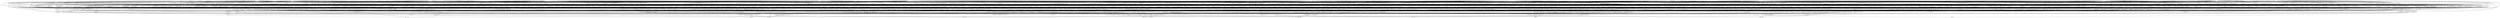 digraph G {
    "new_n72_" -> "r2";
    "new_n144_" -> "r2";
    "new_n159_" -> "r2";
    "new_n173_" -> "r2";
    "new_n67_" -> "new_n31_";
    "new_n32_" -> "new_n31_";
    "new_n53_" -> "new_n31_";
    "new_n45_" -> "new_n32_";
    "new_n52_" -> "new_n32_";
    "new_n43_" -> "new_n32_";
    "new_n33_" -> "new_n32_";
    "b" -> "new_n33_";
    "new_n39_" -> "new_n33_";
    "e" -> "new_n33_";
    "d" -> "new_n33_";
    "new_n38_" -> "new_n34_";
    "new_n35_" -> "new_n34_";
    "new_n36_" -> "new_n34_";
    "f" -> "new_n34_";
    "m" -> "new_n35_";
    "n" -> "new_n35_";
    "j" -> "new_n36_";
    "m" -> "new_n37_";
    "n" -> "new_n37_";
    "k" -> "new_n38_";
    "new_n41_" -> "new_n39_";
    "new_n42_" -> "new_n39_";
    "m" -> "new_n40_";
    "k" -> "new_n40_";
    "b" -> "new_n41_";
    "a" -> "new_n41_";
    "f" -> "new_n42_";
    "h" -> "new_n42_";
    "n" -> "new_n43_";
    "j" -> "new_n44_";
    "k" -> "new_n44_";
    "new_n47_" -> "new_n45_";
    "m" -> "new_n46_";
    "l" -> "new_n46_";
    "n" -> "new_n46_";
    "f" -> "new_n47_";
    "i" -> "new_n47_";
    "new_n49_" -> "new_n48_";
    "new_n51_" -> "new_n48_";
    "b" -> "new_n48_";
    "f" -> "new_n49_";
    "h" -> "new_n50_";
    "i" -> "new_n50_";
    "d" -> "new_n51_";
    "c" -> "new_n52_";
    "e" -> "new_n52_";
    "b" -> "new_n52_";
    "h" -> "new_n52_";
    "new_n49_" -> "new_n53_";
    "b" -> "new_n53_";
    "new_n64_" -> "new_n53_";
    "new_n57_" -> "new_n53_";
    "new_n55_" -> "new_n54_";
    "new_n43_" -> "new_n54_";
    "new_n56_" -> "new_n54_";
    "new_n38_" -> "new_n55_";
    "h" -> "new_n56_";
    "new_n63_" -> "new_n57_";
    "new_n45_" -> "new_n57_";
    "new_n58_" -> "new_n57_";
    "new_n61_" -> "new_n57_";
    "d" -> "new_n58_";
    "e" -> "new_n58_";
    "new_n60_" -> "new_n58_";
    "new_n59_" -> "new_n58_";
    "m" -> "new_n59_";
    "b" -> "new_n60_";
    "new_n41_" -> "new_n61_";
    "new_n59_" -> "new_n61_";
    "e" -> "new_n61_";
    "b" -> "new_n62_";
    "e" -> "new_n62_";
    "b" -> "new_n63_";
    "d" -> "new_n63_";
    "l" -> "new_n64_";
    "new_n65_" -> "new_n64_";
    "g" -> "new_n64_";
    "i" -> "new_n65_";
    "h" -> "new_n65_";
    "l" -> "new_n65_";
    "h" -> "new_n66_";
    "new_n70_" -> "new_n67_";
    "f" -> "new_n67_";
    "new_n68_" -> "new_n67_";
    "new_n59_" -> "new_n68_";
    "g" -> "new_n68_";
    "l" -> "new_n69_";
    "k" -> "new_n69_";
    "g" -> "new_n70_";
    "i" -> "new_n70_";
    "j" -> "new_n71_";
    "n" -> "new_n71_";
    "m" -> "new_n71_";
    "k" -> "new_n71_";
    "new_n101_" -> "new_n72_";
    "new_n117_" -> "new_n72_";
    "new_n133_" -> "new_n72_";
    "new_n140_" -> "new_n72_";
    "new_n88_" -> "new_n73_";
    "new_n74_" -> "new_n73_";
    "new_n93_" -> "new_n73_";
    "new_n80_" -> "new_n73_";
    "new_n78_" -> "new_n74_";
    "new_n79_" -> "new_n74_";
    "new_n75_" -> "new_n74_";
    "new_n76_" -> "new_n75_";
    "new_n77_" -> "new_n75_";
    "new_n38_" -> "new_n75_";
    "d" -> "new_n76_";
    "e" -> "new_n76_";
    "m" -> "new_n77_";
    "n" -> "new_n77_";
    "g" -> "new_n78_";
    "h" -> "new_n78_";
    "m" -> "new_n79_";
    "k" -> "new_n79_";
    "n" -> "new_n79_";
    "new_n86_" -> "new_n80_";
    "new_n87_" -> "new_n80_";
    "new_n82_" -> "new_n80_";
    "new_n81_" -> "new_n80_";
    "c" -> "new_n81_";
    "new_n84_" -> "new_n82_";
    "new_n85_" -> "new_n82_";
    "l" -> "new_n83_";
    "i" -> "new_n84_";
    "n" -> "new_n85_";
    "l" -> "new_n86_";
    "m" -> "new_n86_";
    "i" -> "new_n86_";
    "j" -> "new_n87_";
    "g" -> "new_n87_";
    "new_n90_" -> "new_n88_";
    "new_n66_" -> "new_n89_";
    "new_n87_" -> "new_n89_";
    "new_n92_" -> "new_n90_";
    "h" -> "new_n91_";
    "g" -> "new_n91_";
    "g" -> "new_n92_";
    "i" -> "new_n92_";
    "new_n76_" -> "new_n93_";
    "new_n97_" -> "new_n93_";
    "new_n95_" -> "new_n93_";
    "new_n85_" -> "new_n94_";
    "new_n85_" -> "new_n95_";
    "new_n49_" -> "new_n95_";
    "c" -> "new_n95_";
    "j" -> "new_n96_";
    "k" -> "new_n96_";
    "h" -> "new_n96_";
    "h" -> "new_n97_";
    "i" -> "new_n97_";
    "new_n100_" -> "new_n98_";
    "m" -> "new_n99_";
    "l" -> "new_n99_";
    "b" -> "new_n100_";
    "e" -> "new_n100_";
    "new_n113_" -> "new_n101_";
    "new_n115_" -> "new_n101_";
    "new_n102_" -> "new_n101_";
    "new_n105_" -> "new_n101_";
    "new_n50_" -> "new_n102_";
    "new_n104_" -> "new_n102_";
    "b" -> "new_n102_";
    "new_n103_" -> "new_n102_";
    "new_n38_" -> "new_n103_";
    "new_n100_" -> "new_n103_";
    "new_n59_" -> "new_n103_";
    "k" -> "new_n104_";
    "n" -> "new_n104_";
    "new_n111_" -> "new_n105_";
    "new_n62_" -> "new_n105_";
    "new_n109_" -> "new_n105_";
    "new_n106_" -> "new_n105_";
    "new_n108_" -> "new_n106_";
    "h" -> "new_n106_";
    "new_n52_" -> "new_n106_";
    "new_n79_" -> "new_n106_";
    "c" -> "new_n107_";
    "b" -> "new_n107_";
    "e" -> "new_n108_";
    "new_n77_" -> "new_n109_";
    "new_n110_" -> "new_n109_";
    "c" -> "new_n110_";
    "f" -> "new_n110_";
    "g" -> "new_n111_";
    "h" -> "new_n111_";
    "n" -> "new_n112_";
    "m" -> "new_n112_";
    "l" -> "new_n112_";
    "k" -> "new_n113_";
    "new_n114_" -> "new_n113_";
    "n" -> "new_n114_";
    "new_n100_" -> "new_n115_";
    "new_n116_" -> "new_n115_";
    "new_n59_" -> "new_n115_";
    "h" -> "new_n116_";
    "j" -> "new_n116_";
    "new_n62_" -> "new_n117_";
    "new_n131_" -> "new_n117_";
    "new_n118_" -> "new_n117_";
    "new_n124_" -> "new_n117_";
    "new_n119_" -> "new_n118_";
    "h" -> "new_n118_";
    "c" -> "new_n118_";
    "new_n123_" -> "new_n118_";
    "new_n120_" -> "new_n119_";
    "i" -> "new_n120_";
    "l" -> "new_n120_";
    "new_n122_" -> "new_n121_";
    "n" -> "new_n121_";
    "k" -> "new_n122_";
    "e" -> "new_n123_";
    "b" -> "new_n123_";
    "new_n62_" -> "new_n124_";
    "new_n78_" -> "new_n124_";
    "new_n129_" -> "new_n124_";
    "new_n125_" -> "new_n124_";
    "h" -> "new_n125_";
    "new_n126_" -> "new_n125_";
    "new_n128_" -> "new_n125_";
    "n" -> "new_n126_";
    "k" -> "new_n126_";
    "j" -> "new_n127_";
    "m" -> "new_n128_";
    "n" -> "new_n128_";
    "j" -> "new_n128_";
    "new_n76_" -> "new_n129_";
    "new_n85_" -> "new_n129_";
    "h" -> "new_n130_";
    "k" -> "new_n131_";
    "new_n59_" -> "new_n131_";
    "j" -> "new_n131_";
    "i" -> "new_n132_";
    "g" -> "new_n132_";
    "new_n79_" -> "new_n133_";
    "new_n63_" -> "new_n133_";
    "new_n62_" -> "new_n133_";
    "new_n134_" -> "new_n133_";
    "n" -> "new_n134_";
    "new_n136_" -> "new_n135_";
    "new_n122_" -> "new_n135_";
    "g" -> "new_n136_";
    "f" -> "new_n136_";
    "b" -> "new_n137_";
    "f" -> "new_n137_";
    "h" -> "new_n137_";
    "new_n138_" -> "new_n137_";
    "new_n139_" -> "new_n138_";
    "g" -> "new_n139_";
    "h" -> "new_n139_";
    "new_n52_" -> "new_n140_";
    "g" -> "new_n140_";
    "new_n141_" -> "new_n140_";
    "new_n143_" -> "new_n140_";
    "new_n104_" -> "new_n141_";
    "d" -> "new_n142_";
    "b" -> "new_n142_";
    "f" -> "new_n143_";
    "i" -> "new_n143_";
    "h" -> "new_n143_";
    "new_n55_" -> "new_n144_";
    "new_n58_" -> "new_n144_";
    "new_n155_" -> "new_n144_";
    "new_n145_" -> "new_n144_";
    "new_n150_" -> "new_n145_";
    "new_n149_" -> "new_n145_";
    "new_n147_" -> "new_n145_";
    "new_n151_" -> "new_n145_";
    "g" -> "new_n146_";
    "new_n122_" -> "new_n147_";
    "new_n148_" -> "new_n147_";
    "j" -> "new_n147_";
    "g" -> "new_n147_";
    "n" -> "new_n148_";
    "m" -> "new_n148_";
    "k" -> "new_n148_";
    "new_n122_" -> "new_n149_";
    "g" -> "new_n149_";
    "new_n59_" -> "new_n149_";
    "k" -> "new_n150_";
    "i" -> "new_n150_";
    "j" -> "new_n150_";
    "a" -> "new_n151_";
    "d" -> "new_n151_";
    "e" -> "new_n151_";
    "b" -> "new_n151_";
    "new_n153_" -> "new_n152_";
    "g" -> "new_n152_";
    "l" -> "new_n153_";
    "j" -> "new_n154_";
    "n" -> "new_n155_";
    "new_n157_" -> "new_n155_";
    "new_n156_" -> "new_n155_";
    "new_n62_" -> "new_n155_";
    "new_n40_" -> "new_n156_";
    "new_n148_" -> "new_n156_";
    "new_n130_" -> "new_n156_";
    "g" -> "new_n157_";
    "i" -> "new_n158_";
    "l" -> "new_n158_";
    "m" -> "new_n158_";
    "new_n172_" -> "new_n159_";
    "new_n167_" -> "new_n159_";
    "new_n160_" -> "new_n159_";
    "new_n163_" -> "new_n159_";
    "new_n161_" -> "new_n160_";
    "b" -> "new_n160_";
    "new_n110_" -> "new_n160_";
    "new_n82_" -> "new_n160_";
    "new_n162_" -> "new_n161_";
    "i" -> "new_n162_";
    "h" -> "new_n162_";
    "new_n166_" -> "new_n163_";
    "new_n164_" -> "new_n163_";
    "new_n114_" -> "new_n163_";
    "new_n107_" -> "new_n163_";
    "new_n108_" -> "new_n164_";
    "new_n84_" -> "new_n164_";
    "k" -> "new_n164_";
    "g" -> "new_n165_";
    "h" -> "new_n166_";
    "g" -> "new_n166_";
    "new_n62_" -> "new_n167_";
    "new_n78_" -> "new_n167_";
    "new_n168_" -> "new_n167_";
    "new_n97_" -> "new_n168_";
    "new_n126_" -> "new_n168_";
    "new_n171_" -> "new_n169_";
    "new_n122_" -> "new_n169_";
    "f" -> "new_n169_";
    "new_n63_" -> "new_n170_";
    "h" -> "new_n171_";
    "new_n47_" -> "new_n172_";
    "new_n142_" -> "new_n172_";
    "new_n174_" -> "new_n173_";
    "new_n113_" -> "new_n173_";
    "new_n43_" -> "new_n173_";
    "new_n137_" -> "new_n173_";
    "new_n38_" -> "new_n174_";
    "new_n110_" -> "new_n174_";
    "new_n81_" -> "new_n174_";
    "new_n175_" -> "new_n174_";
    "j" -> "new_n175_";
    "h" -> "new_n175_";
    "k" -> "new_n175_";
    "new_n215_" -> "s2";
    "new_n221_" -> "s2";
    "new_n235_" -> "s2";
    "new_n213_" -> "new_n177_";
    "new_n195_" -> "new_n177_";
    "new_n178_" -> "new_n177_";
    "new_n186_" -> "new_n177_";
    "new_n119_" -> "new_n178_";
    "new_n184_" -> "new_n178_";
    "new_n179_" -> "new_n178_";
    "new_n180_" -> "new_n179_";
    "g" -> "new_n179_";
    "new_n181_" -> "new_n180_";
    "b" -> "new_n181_";
    "d" -> "new_n181_";
    "c" -> "new_n182_";
    "new_n49_" -> "new_n182_";
    "new_n183_" -> "new_n182_";
    "h" -> "new_n182_";
    "c" -> "new_n183_";
    "d" -> "new_n183_";
    "new_n185_" -> "new_n184_";
    "new_n65_" -> "new_n184_";
    "j" -> "new_n185_";
    "new_n129_" -> "new_n186_";
    "new_n194_" -> "new_n186_";
    "new_n190_" -> "new_n186_";
    "new_n187_" -> "new_n186_";
    "new_n114_" -> "new_n187_";
    "new_n189_" -> "new_n187_";
    "new_n121_" -> "new_n187_";
    "new_n182_" -> "new_n187_";
    "l" -> "new_n188_";
    "new_n38_" -> "new_n188_";
    "new_n175_" -> "new_n188_";
    "c" -> "new_n189_";
    "f" -> "new_n189_";
    "b" -> "new_n190_";
    "new_n191_" -> "new_n190_";
    "new_n193_" -> "new_n190_";
    "new_n192_" -> "new_n191_";
    "a" -> "new_n192_";
    "c" -> "new_n192_";
    "e" -> "new_n193_";
    "new_n131_" -> "new_n194_";
    "i" -> "new_n194_";
    "g" -> "new_n194_";
    "e" -> "new_n194_";
    "new_n206_" -> "new_n195_";
    "new_n204_" -> "new_n195_";
    "new_n201_" -> "new_n195_";
    "new_n196_" -> "new_n195_";
    "new_n82_" -> "new_n196_";
    "f" -> "new_n196_";
    "new_n199_" -> "new_n196_";
    "new_n198_" -> "new_n197_";
    "d" -> "new_n198_";
    "new_n38_" -> "new_n199_";
    "new_n200_" -> "new_n199_";
    "a" -> "new_n199_";
    "new_n59_" -> "new_n199_";
    "e" -> "new_n200_";
    "d" -> "new_n200_";
    "new_n205_" -> "new_n201_";
    "new_n59_" -> "new_n201_";
    "new_n203_" -> "new_n201_";
    "new_n202_" -> "new_n201_";
    "new_n112_" -> "new_n202_";
    "new_n158_" -> "new_n202_";
    "n" -> "new_n202_";
    "new_n204_" -> "new_n203_";
    "new_n165_" -> "new_n203_";
    "a" -> "new_n204_";
    "d" -> "new_n204_";
    "new_n204_" -> "new_n205_";
    "i" -> "new_n205_";
    "j" -> "new_n206_";
    "new_n148_" -> "new_n206_";
    "i" -> "new_n206_";
    "new_n208_" -> "new_n206_";
    "n" -> "new_n207_";
    "m" -> "new_n207_";
    "k" -> "new_n207_";
    "g" -> "new_n208_";
    "new_n210_" -> "new_n209_";
    "j" -> "new_n209_";
    "n" -> "new_n210_";
    "m" -> "new_n210_";
    "l" -> "new_n210_";
    "new_n85_" -> "new_n211_";
    "f" -> "new_n211_";
    "new_n212_" -> "new_n211_";
    "new_n188_" -> "new_n211_";
    "new_n208_" -> "new_n212_";
    "new_n107_" -> "new_n212_";
    "new_n114_" -> "new_n212_";
    "new_n204_" -> "new_n213_";
    "new_n214_" -> "new_n213_";
    "g" -> "new_n214_";
    "f" -> "new_n214_";
    "new_n65_" -> "new_n215_";
    "new_n59_" -> "new_n215_";
    "g" -> "new_n215_";
    "new_n216_" -> "new_n215_";
    "new_n190_" -> "new_n216_";
    "new_n54_" -> "new_n216_";
    "new_n81_" -> "new_n216_";
    "n" -> "new_n217_";
    "e" -> "new_n217_";
    "new_n219_" -> "new_n217_";
    "new_n218_" -> "new_n217_";
    "new_n86_" -> "new_n218_";
    "g" -> "new_n218_";
    "h" -> "new_n218_";
    "e" -> "new_n218_";
    "h" -> "new_n219_";
    "new_n208_" -> "new_n220_";
    "new_n191_" -> "new_n220_";
    "new_n204_" -> "new_n220_";
    "new_n166_" -> "new_n220_";
    "new_n222_" -> "new_n221_";
    "new_n230_" -> "new_n221_";
    "new_n233_" -> "new_n221_";
    "new_n204_" -> "new_n222_";
    "new_n223_" -> "new_n222_";
    "new_n227_" -> "new_n222_";
    "f" -> "new_n223_";
    "new_n180_" -> "new_n223_";
    "e" -> "new_n223_";
    "g" -> "new_n223_";
    "new_n226_" -> "new_n224_";
    "new_n112_" -> "new_n224_";
    "new_n42_" -> "new_n224_";
    "new_n225_" -> "new_n224_";
    "new_n136_" -> "new_n225_";
    "g" -> "new_n226_";
    "h" -> "new_n226_";
    "m" -> "new_n226_";
    "f" -> "new_n226_";
    "new_n228_" -> "new_n227_";
    "l" -> "new_n228_";
    "k" -> "new_n228_";
    "i" -> "new_n228_";
    "new_n51_" -> "new_n229_";
    "new_n85_" -> "new_n229_";
    "f" -> "new_n229_";
    "new_n83_" -> "new_n230_";
    "new_n84_" -> "new_n230_";
    "new_n43_" -> "new_n230_";
    "new_n231_" -> "new_n230_";
    "new_n183_" -> "new_n231_";
    "new_n52_" -> "new_n231_";
    "f" -> "new_n232_";
    "h" -> "new_n232_";
    "new_n234_" -> "new_n233_";
    "e" -> "new_n233_";
    "new_n55_" -> "new_n233_";
    "new_n180_" -> "new_n233_";
    "d" -> "new_n234_";
    "n" -> "new_n234_";
    "m" -> "new_n234_";
    "l" -> "new_n234_";
    "new_n239_" -> "new_n235_";
    "new_n248_" -> "new_n235_";
    "new_n254_" -> "new_n235_";
    "new_n256_" -> "new_n235_";
    "new_n130_" -> "new_n236_";
    "new_n203_" -> "new_n236_";
    "new_n237_" -> "new_n236_";
    "new_n238_" -> "new_n236_";
    "new_n49_" -> "new_n237_";
    "new_n66_" -> "new_n237_";
    "new_n191_" -> "new_n237_";
    "l" -> "new_n237_";
    "b" -> "new_n238_";
    "new_n191_" -> "new_n238_";
    "new_n68_" -> "new_n238_";
    "new_n193_" -> "new_n238_";
    "new_n241_" -> "new_n239_";
    "new_n244_" -> "new_n239_";
    "new_n246_" -> "new_n239_";
    "new_n247_" -> "new_n239_";
    "new_n50_" -> "new_n240_";
    "new_n104_" -> "new_n240_";
    "new_n81_" -> "new_n240_";
    "new_n84_" -> "new_n241_";
    "new_n242_" -> "new_n241_";
    "new_n243_" -> "new_n242_";
    "l" -> "new_n243_";
    "n" -> "new_n243_";
    "new_n82_" -> "new_n244_";
    "f" -> "new_n244_";
    "new_n40_" -> "new_n244_";
    "new_n245_" -> "new_n244_";
    "new_n204_" -> "new_n245_";
    "new_n56_" -> "new_n245_";
    "new_n94_" -> "new_n246_";
    "new_n97_" -> "new_n246_";
    "new_n76_" -> "new_n246_";
    "new_n50_" -> "new_n247_";
    "new_n81_" -> "new_n247_";
    "new_n112_" -> "new_n247_";
    "new_n245_" -> "new_n247_";
    "new_n113_" -> "new_n248_";
    "new_n204_" -> "new_n248_";
    "new_n252_" -> "new_n248_";
    "new_n249_" -> "new_n248_";
    "new_n200_" -> "new_n249_";
    "a" -> "new_n249_";
    "new_n191_" -> "new_n249_";
    "new_n250_" -> "new_n249_";
    "new_n59_" -> "new_n250_";
    "new_n251_" -> "new_n250_";
    "new_n232_" -> "new_n250_";
    "new_n148_" -> "new_n250_";
    "g" -> "new_n251_";
    "f" -> "new_n251_";
    "new_n40_" -> "new_n252_";
    "new_n253_" -> "new_n252_";
    "new_n38_" -> "new_n253_";
    "f" -> "new_n253_";
    "new_n59_" -> "new_n253_";
    "new_n191_" -> "new_n254_";
    "new_n193_" -> "new_n254_";
    "new_n255_" -> "new_n254_";
    "new_n84_" -> "new_n255_";
    "new_n85_" -> "new_n255_";
    "f" -> "new_n255_";
    "k" -> "new_n255_";
    "a" -> "new_n256_";
    "new_n257_" -> "new_n256_";
    "new_n79_" -> "new_n256_";
    "new_n231_" -> "new_n256_";
    "b" -> "new_n257_";
    "new_n59_" -> "new_n258_";
    "new_n38_" -> "new_n258_";
    "new_n259_" -> "new_n258_";
    "n" -> "new_n259_";
    "k" -> "new_n259_";
    "m" -> "new_n259_";
    "h" -> "new_n259_";
    "new_n277_" -> "p2";
    "new_n322_" -> "p2";
    "new_n269_" -> "new_n261_";
    "new_n276_" -> "new_n261_";
    "new_n262_" -> "new_n261_";
    "new_n272_" -> "new_n261_";
    "new_n136_" -> "new_n262_";
    "new_n263_" -> "new_n262_";
    "new_n266_" -> "new_n263_";
    "new_n264_" -> "new_n263_";
    "new_n204_" -> "new_n264_";
    "h" -> "new_n264_";
    "e" -> "new_n264_";
    "g" -> "new_n264_";
    "c" -> "new_n265_";
    "a" -> "new_n265_";
    "c" -> "new_n266_";
    "a" -> "new_n266_";
    "e" -> "new_n266_";
    "h" -> "new_n267_";
    "g" -> "new_n267_";
    "c" -> "new_n268_";
    "d" -> "new_n268_";
    "a" -> "new_n268_";
    "new_n42_" -> "new_n269_";
    "new_n245_" -> "new_n269_";
    "new_n271_" -> "new_n269_";
    "new_n270_" -> "new_n269_";
    "new_n265_" -> "new_n270_";
    "e" -> "new_n270_";
    "new_n111_" -> "new_n270_";
    "new_n266_" -> "new_n270_";
    "new_n181_" -> "new_n271_";
    "new_n41_" -> "new_n271_";
    "new_n42_" -> "new_n271_";
    "i" -> "new_n272_";
    "new_n59_" -> "new_n272_";
    "new_n273_" -> "new_n272_";
    "j" -> "new_n273_";
    "k" -> "new_n273_";
    "new_n181_" -> "new_n274_";
    "new_n275_" -> "new_n274_";
    "new_n136_" -> "new_n274_";
    "c" -> "new_n275_";
    "a" -> "new_n275_";
    "b" -> "new_n275_";
    "k" -> "new_n276_";
    "m" -> "new_n276_";
    "j" -> "new_n276_";
    "new_n288_" -> "new_n277_";
    "new_n304_" -> "new_n277_";
    "new_n311_" -> "new_n277_";
    "new_n317_" -> "new_n277_";
    "new_n38_" -> "new_n278_";
    "new_n286_" -> "new_n278_";
    "new_n283_" -> "new_n278_";
    "new_n279_" -> "new_n278_";
    "new_n78_" -> "new_n279_";
    "new_n281_" -> "new_n279_";
    "new_n280_" -> "new_n279_";
    "new_n282_" -> "new_n279_";
    "f" -> "new_n280_";
    "new_n219_" -> "new_n280_";
    "new_n204_" -> "new_n281_";
    "e" -> "new_n281_";
    "g" -> "new_n281_";
    "h" -> "new_n281_";
    "n" -> "new_n282_";
    "m" -> "new_n282_";
    "j" -> "new_n282_";
    "new_n132_" -> "new_n283_";
    "new_n284_" -> "new_n283_";
    "new_n282_" -> "new_n283_";
    "new_n285_" -> "new_n284_";
    "new_n268_" -> "new_n284_";
    "new_n214_" -> "new_n284_";
    "g" -> "new_n285_";
    "e" -> "new_n285_";
    "new_n85_" -> "new_n286_";
    "d" -> "new_n287_";
    "e" -> "new_n287_";
    "c" -> "new_n287_";
    "f" -> "new_n287_";
    "new_n291_" -> "new_n288_";
    "new_n296_" -> "new_n288_";
    "new_n299_" -> "new_n288_";
    "new_n301_" -> "new_n288_";
    "new_n290_" -> "new_n289_";
    "new_n214_" -> "new_n289_";
    "c" -> "new_n290_";
    "a" -> "new_n290_";
    "b" -> "new_n290_";
    "new_n56_" -> "new_n291_";
    "new_n295_" -> "new_n291_";
    "new_n292_" -> "new_n291_";
    "new_n50_" -> "new_n292_";
    "new_n104_" -> "new_n292_";
    "new_n62_" -> "new_n292_";
    "new_n293_" -> "new_n292_";
    "h" -> "new_n293_";
    "i" -> "new_n293_";
    "j" -> "new_n293_";
    "c" -> "new_n294_";
    "e" -> "new_n294_";
    "f" -> "new_n294_";
    "b" -> "new_n294_";
    "m" -> "new_n295_";
    "j" -> "new_n295_";
    "n" -> "new_n295_";
    "new_n276_" -> "new_n296_";
    "new_n123_" -> "new_n296_";
    "new_n100_" -> "new_n296_";
    "new_n297_" -> "new_n296_";
    "h" -> "new_n297_";
    "new_n59_" -> "new_n297_";
    "new_n150_" -> "new_n297_";
    "g" -> "new_n297_";
    "new_n42_" -> "new_n298_";
    "new_n214_" -> "new_n299_";
    "new_n41_" -> "new_n299_";
    "new_n300_" -> "new_n299_";
    "new_n294_" -> "new_n299_";
    "new_n50_" -> "new_n300_";
    "new_n104_" -> "new_n300_";
    "j" -> "new_n300_";
    "new_n132_" -> "new_n301_";
    "new_n302_" -> "new_n301_";
    "new_n284_" -> "new_n301_";
    "new_n303_" -> "new_n301_";
    "j" -> "new_n302_";
    "l" -> "new_n302_";
    "h" -> "new_n303_";
    "new_n85_" -> "new_n303_";
    "new_n127_" -> "new_n303_";
    "k" -> "new_n303_";
    "new_n282_" -> "new_n304_";
    "new_n308_" -> "new_n304_";
    "new_n307_" -> "new_n304_";
    "new_n305_" -> "new_n304_";
    "new_n116_" -> "new_n305_";
    "new_n306_" -> "new_n305_";
    "new_n35_" -> "new_n305_";
    "new_n62_" -> "new_n306_";
    "f" -> "new_n306_";
    "h" -> "new_n306_";
    "j" -> "new_n306_";
    "b" -> "new_n307_";
    "d" -> "new_n307_";
    "e" -> "new_n307_";
    "c" -> "new_n307_";
    "new_n104_" -> "new_n308_";
    "j" -> "new_n308_";
    "new_n41_" -> "new_n309_";
    "new_n310_" -> "new_n309_";
    "new_n130_" -> "new_n310_";
    "new_n181_" -> "new_n310_";
    "g" -> "new_n310_";
    "new_n316_" -> "new_n311_";
    "new_n312_" -> "new_n311_";
    "new_n314_" -> "new_n311_";
    "new_n313_" -> "new_n312_";
    "new_n100_" -> "new_n312_";
    "new_n92_" -> "new_n312_";
    "new_n210_" -> "new_n312_";
    "new_n282_" -> "new_n313_";
    "new_n126_" -> "new_n314_";
    "new_n200_" -> "new_n314_";
    "j" -> "new_n314_";
    "new_n315_" -> "new_n314_";
    "new_n226_" -> "new_n315_";
    "new_n154_" -> "new_n315_";
    "i" -> "new_n316_";
    "new_n104_" -> "new_n316_";
    "f" -> "new_n316_";
    "j" -> "new_n316_";
    "new_n132_" -> "new_n317_";
    "new_n131_" -> "new_n317_";
    "new_n203_" -> "new_n317_";
    "new_n318_" -> "new_n317_";
    "new_n200_" -> "new_n318_";
    "new_n116_" -> "new_n318_";
    "new_n320_" -> "new_n318_";
    "new_n319_" -> "new_n318_";
    "new_n123_" -> "new_n319_";
    "new_n282_" -> "new_n319_";
    "new_n100_" -> "new_n320_";
    "new_n92_" -> "new_n320_";
    "new_n273_" -> "new_n320_";
    "m" -> "new_n321_";
    "n" -> "new_n321_";
    "h" -> "new_n322_";
    "new_n316_" -> "new_n322_";
    "new_n323_" -> "new_n322_";
    "new_n324_" -> "new_n323_";
    "new_n114_" -> "new_n323_";
    "new_n286_" -> "new_n323_";
    "f" -> "new_n324_";
    "c" -> "new_n324_";
    "new_n356_" -> "q2";
    "new_n378_" -> "q2";
    "new_n412_" -> "q2";
    "new_n329_" -> "new_n326_";
    "new_n339_" -> "new_n326_";
    "new_n344_" -> "new_n326_";
    "new_n349_" -> "new_n326_";
    "new_n328_" -> "new_n327_";
    "new_n263_" -> "new_n327_";
    "new_n302_" -> "new_n327_";
    "new_n112_" -> "new_n328_";
    "new_n275_" -> "new_n329_";
    "new_n59_" -> "new_n329_";
    "new_n334_" -> "new_n329_";
    "new_n84_" -> "new_n330_";
    "l" -> "new_n330_";
    "new_n333_" -> "new_n330_";
    "new_n332_" -> "new_n330_";
    "j" -> "new_n331_";
    "g" -> "new_n332_";
    "i" -> "new_n332_";
    "k" -> "new_n333_";
    "l" -> "new_n333_";
    "new_n337_" -> "new_n334_";
    "new_n335_" -> "new_n334_";
    "new_n338_" -> "new_n334_";
    "f" -> "new_n334_";
    "h" -> "new_n335_";
    "f" -> "new_n336_";
    "d" -> "new_n336_";
    "c" -> "new_n336_";
    "d" -> "new_n337_";
    "b" -> "new_n337_";
    "f" -> "new_n337_";
    "k" -> "new_n338_";
    "l" -> "new_n338_";
    "j" -> "new_n338_";
    "n" -> "new_n338_";
    "new_n343_" -> "new_n339_";
    "new_n342_" -> "new_n339_";
    "new_n340_" -> "new_n339_";
    "f" -> "new_n340_";
    "new_n209_" -> "new_n340_";
    "new_n181_" -> "new_n340_";
    "new_n341_" -> "new_n340_";
    "g" -> "new_n341_";
    "j" -> "new_n341_";
    "new_n123_" -> "new_n342_";
    "j" -> "new_n342_";
    "g" -> "new_n342_";
    "h" -> "new_n342_";
    "l" -> "new_n343_";
    "k" -> "new_n343_";
    "n" -> "new_n343_";
    "new_n347_" -> "new_n344_";
    "new_n59_" -> "new_n344_";
    "new_n348_" -> "new_n344_";
    "new_n345_" -> "new_n344_";
    "new_n346_" -> "new_n345_";
    "new_n243_" -> "new_n345_";
    "new_n324_" -> "new_n345_";
    "n" -> "new_n346_";
    "l" -> "new_n346_";
    "l" -> "new_n347_";
    "i" -> "new_n348_";
    "h" -> "new_n348_";
    "k" -> "new_n348_";
    "j" -> "new_n348_";
    "new_n350_" -> "new_n349_";
    "new_n355_" -> "new_n349_";
    "new_n306_" -> "new_n349_";
    "new_n343_" -> "new_n349_";
    "new_n351_" -> "new_n350_";
    "new_n47_" -> "new_n350_";
    "new_n142_" -> "new_n350_";
    "e" -> "new_n351_";
    "c" -> "new_n351_";
    "new_n354_" -> "new_n352_";
    "new_n50_" -> "new_n352_";
    "c" -> "new_n353_";
    "e" -> "new_n353_";
    "d" -> "new_n354_";
    "f" -> "new_n354_";
    "m" -> "new_n355_";
    "l" -> "new_n355_";
    "n" -> "new_n355_";
    "new_n364_" -> "new_n356_";
    "new_n368_" -> "new_n356_";
    "new_n373_" -> "new_n356_";
    "new_n376_" -> "new_n356_";
    "new_n343_" -> "new_n357_";
    "new_n92_" -> "new_n357_";
    "new_n358_" -> "new_n357_";
    "new_n361_" -> "new_n357_";
    "new_n321_" -> "new_n358_";
    "new_n359_" -> "new_n358_";
    "new_n200_" -> "new_n358_";
    "l" -> "new_n358_";
    "new_n360_" -> "new_n359_";
    "h" -> "new_n360_";
    "g" -> "new_n360_";
    "new_n338_" -> "new_n361_";
    "new_n162_" -> "new_n361_";
    "new_n98_" -> "new_n361_";
    "new_n362_" -> "new_n361_";
    "k" -> "new_n362_";
    "h" -> "new_n362_";
    "g" -> "new_n362_";
    "b" -> "new_n363_";
    "d" -> "new_n363_";
    "c" -> "new_n363_";
    "new_n302_" -> "new_n364_";
    "new_n275_" -> "new_n364_";
    "new_n209_" -> "new_n364_";
    "new_n365_" -> "new_n364_";
    "new_n59_" -> "new_n365_";
    "new_n347_" -> "new_n365_";
    "new_n366_" -> "new_n365_";
    "new_n367_" -> "new_n366_";
    "new_n338_" -> "new_n366_";
    "l" -> "new_n366_";
    "f" -> "new_n367_";
    "e" -> "new_n367_";
    "b" -> "new_n367_";
    "h" -> "new_n367_";
    "new_n372_" -> "new_n368_";
    "new_n371_" -> "new_n368_";
    "new_n363_" -> "new_n368_";
    "new_n369_" -> "new_n368_";
    "new_n123_" -> "new_n369_";
    "new_n99_" -> "new_n369_";
    "new_n328_" -> "new_n369_";
    "new_n370_" -> "new_n369_";
    "new_n226_" -> "new_n370_";
    "new_n114_" -> "new_n371_";
    "new_n84_" -> "new_n371_";
    "g" -> "new_n371_";
    "new_n335_" -> "new_n372_";
    "new_n78_" -> "new_n372_";
    "new_n91_" -> "new_n373_";
    "new_n338_" -> "new_n373_";
    "new_n337_" -> "new_n373_";
    "new_n375_" -> "new_n373_";
    "new_n107_" -> "new_n374_";
    "new_n351_" -> "new_n374_";
    "new_n353_" -> "new_n375_";
    "new_n355_" -> "new_n375_";
    "new_n46_" -> "new_n376_";
    "new_n298_" -> "new_n376_";
    "new_n112_" -> "new_n376_";
    "new_n351_" -> "new_n377_";
    "new_n62_" -> "new_n377_";
    "new_n97_" -> "new_n377_";
    "new_n399_" -> "new_n378_";
    "new_n400_" -> "new_n378_";
    "new_n410_" -> "new_n378_";
    "new_n411_" -> "new_n378_";
    "new_n382_" -> "new_n379_";
    "new_n386_" -> "new_n379_";
    "new_n392_" -> "new_n379_";
    "new_n396_" -> "new_n379_";
    "new_n92_" -> "new_n380_";
    "new_n200_" -> "new_n380_";
    "new_n381_" -> "new_n380_";
    "new_n98_" -> "new_n380_";
    "new_n122_" -> "new_n381_";
    "g" -> "new_n381_";
    "new_n59_" -> "new_n381_";
    "new_n204_" -> "new_n382_";
    "new_n384_" -> "new_n382_";
    "new_n341_" -> "new_n382_";
    "g" -> "new_n383_";
    "new_n265_" -> "new_n384_";
    "e" -> "new_n385_";
    "new_n209_" -> "new_n386_";
    "new_n388_" -> "new_n386_";
    "new_n389_" -> "new_n386_";
    "new_n387_" -> "new_n386_";
    "new_n104_" -> "new_n387_";
    "new_n162_" -> "new_n387_";
    "j" -> "new_n387_";
    "l" -> "new_n387_";
    "new_n100_" -> "new_n388_";
    "new_n136_" -> "new_n388_";
    "j" -> "new_n388_";
    "l" -> "new_n388_";
    "new_n390_" -> "new_n389_";
    "new_n343_" -> "new_n389_";
    "h" -> "new_n390_";
    "f" -> "new_n390_";
    "d" -> "new_n391_";
    "a" -> "new_n391_";
    "new_n36_" -> "new_n392_";
    "new_n242_" -> "new_n392_";
    "new_n393_" -> "new_n392_";
    "new_n394_" -> "new_n392_";
    "new_n104_" -> "new_n393_";
    "new_n123_" -> "new_n393_";
    "j" -> "new_n393_";
    "l" -> "new_n393_";
    "new_n83_" -> "new_n394_";
    "new_n40_" -> "new_n394_";
    "new_n181_" -> "new_n394_";
    "m" -> "new_n395_";
    "k" -> "new_n395_";
    "new_n351_" -> "new_n396_";
    "new_n116_" -> "new_n396_";
    "new_n397_" -> "new_n396_";
    "new_n398_" -> "new_n396_";
    "new_n130_" -> "new_n397_";
    "new_n343_" -> "new_n397_";
    "new_n62_" -> "new_n397_";
    "new_n360_" -> "new_n398_";
    "new_n62_" -> "new_n398_";
    "new_n97_" -> "new_n398_";
    "new_n343_" -> "new_n398_";
    "new_n355_" -> "new_n399_";
    "new_n116_" -> "new_n399_";
    "new_n172_" -> "new_n399_";
    "new_n241_" -> "new_n399_";
    "new_n409_" -> "new_n400_";
    "new_n406_" -> "new_n400_";
    "new_n407_" -> "new_n400_";
    "new_n401_" -> "new_n400_";
    "new_n403_" -> "new_n401_";
    "new_n402_" -> "new_n401_";
    "new_n92_" -> "new_n401_";
    "new_n200_" -> "new_n401_";
    "l" -> "new_n402_";
    "j" -> "new_n403_";
    "k" -> "new_n403_";
    "l" -> "new_n403_";
    "b" -> "new_n404_";
    "new_n391_" -> "new_n404_";
    "new_n302_" -> "new_n404_";
    "new_n405_" -> "new_n404_";
    "g" -> "new_n405_";
    "new_n92_" -> "new_n406_";
    "new_n343_" -> "new_n406_";
    "new_n242_" -> "new_n406_";
    "new_n175_" -> "new_n406_";
    "new_n99_" -> "new_n407_";
    "new_n123_" -> "new_n407_";
    "new_n408_" -> "new_n407_";
    "new_n50_" -> "new_n408_";
    "new_n343_" -> "new_n408_";
    "b" -> "new_n408_";
    "g" -> "new_n409_";
    "new_n355_" -> "new_n409_";
    "new_n36_" -> "new_n409_";
    "new_n204_" -> "new_n410_";
    "new_n123_" -> "new_n410_";
    "new_n405_" -> "new_n410_";
    "new_n302_" -> "new_n410_";
    "new_n242_" -> "new_n411_";
    "new_n38_" -> "new_n411_";
    "new_n100_" -> "new_n411_";
    "new_n328_" -> "new_n411_";
    "new_n420_" -> "new_n412_";
    "new_n112_" -> "new_n412_";
    "new_n269_" -> "new_n412_";
    "new_n413_" -> "new_n412_";
    "new_n83_" -> "new_n413_";
    "new_n40_" -> "new_n413_";
    "new_n417_" -> "new_n413_";
    "new_n416_" -> "new_n414_";
    "new_n415_" -> "new_n414_";
    "new_n332_" -> "new_n415_";
    "new_n266_" -> "new_n415_";
    "new_n70_" -> "new_n415_";
    "e" -> "new_n416_";
    "g" -> "new_n416_";
    "i" -> "new_n416_";
    "new_n46_" -> "new_n417_";
    "new_n418_" -> "new_n417_";
    "new_n343_" -> "new_n417_";
    "new_n353_" -> "new_n418_";
    "j" -> "new_n418_";
    "g" -> "new_n418_";
    "h" -> "new_n418_";
    "new_n92_" -> "new_n419_";
    "new_n294_" -> "new_n419_";
    "new_n50_" -> "new_n419_";
    "new_n78_" -> "new_n420_";
    "new_n280_" -> "new_n420_";
    "new_n281_" -> "new_n420_";
    "new_n426_" -> "t2";
    "new_n441_" -> "t2";
    "new_n448_" -> "t2";
    "new_n462_" -> "t2";
    "new_n424_" -> "new_n422_";
    "new_n423_" -> "new_n422_";
    "new_n131_" -> "new_n423_";
    "new_n224_" -> "new_n423_";
    "a" -> "new_n424_";
    "b" -> "new_n424_";
    "d" -> "new_n425_";
    "new_n440_" -> "new_n426_";
    "new_n437_" -> "new_n426_";
    "new_n427_" -> "new_n426_";
    "new_n433_" -> "new_n426_";
    "new_n265_" -> "new_n427_";
    "new_n252_" -> "new_n427_";
    "new_n430_" -> "new_n427_";
    "new_n428_" -> "new_n427_";
    "new_n62_" -> "new_n428_";
    "new_n206_" -> "new_n428_";
    "new_n424_" -> "new_n428_";
    "new_n91_" -> "new_n429_";
    "new_n360_" -> "new_n429_";
    "new_n104_" -> "new_n429_";
    "new_n41_" -> "new_n430_";
    "f" -> "new_n430_";
    "new_n431_" -> "new_n430_";
    "new_n258_" -> "new_n430_";
    "new_n432_" -> "new_n431_";
    "d" -> "new_n431_";
    "f" -> "new_n431_";
    "m" -> "new_n432_";
    "a" -> "new_n432_";
    "new_n227_" -> "new_n433_";
    "new_n434_" -> "new_n433_";
    "new_n188_" -> "new_n433_";
    "c" -> "new_n434_";
    "new_n170_" -> "new_n434_";
    "f" -> "new_n434_";
    "e" -> "new_n434_";
    "new_n436_" -> "new_n435_";
    "f" -> "new_n435_";
    "new_n431_" -> "new_n435_";
    "g" -> "new_n435_";
    "new_n432_" -> "new_n436_";
    "new_n208_" -> "new_n437_";
    "new_n391_" -> "new_n437_";
    "new_n432_" -> "new_n437_";
    "new_n439_" -> "new_n438_";
    "j" -> "new_n439_";
    "l" -> "new_n439_";
    "k" -> "new_n439_";
    "c" -> "new_n440_";
    "new_n170_" -> "new_n440_";
    "f" -> "new_n440_";
    "e" -> "new_n440_";
    "new_n85_" -> "new_n441_";
    "new_n188_" -> "new_n441_";
    "new_n445_" -> "new_n441_";
    "new_n442_" -> "new_n441_";
    "new_n41_" -> "new_n442_";
    "new_n436_" -> "new_n442_";
    "new_n443_" -> "new_n442_";
    "new_n444_" -> "new_n443_";
    "d" -> "new_n443_";
    "g" -> "new_n443_";
    "f" -> "new_n443_";
    "l" -> "new_n444_";
    "new_n446_" -> "new_n445_";
    "new_n431_" -> "new_n445_";
    "new_n64_" -> "new_n445_";
    "j" -> "new_n446_";
    "new_n84_" -> "new_n446_";
    "new_n63_" -> "new_n446_";
    "d" -> "new_n447_";
    "e" -> "new_n447_";
    "f" -> "new_n447_";
    "new_n460_" -> "new_n448_";
    "new_n461_" -> "new_n448_";
    "new_n455_" -> "new_n448_";
    "new_n449_" -> "new_n448_";
    "new_n209_" -> "new_n449_";
    "new_n450_" -> "new_n449_";
    "new_n452_" -> "new_n449_";
    "new_n453_" -> "new_n449_";
    "new_n38_" -> "new_n450_";
    "new_n451_" -> "new_n450_";
    "new_n170_" -> "new_n450_";
    "f" -> "new_n451_";
    "g" -> "new_n451_";
    "new_n130_" -> "new_n452_";
    "new_n104_" -> "new_n452_";
    "new_n62_" -> "new_n452_";
    "new_n84_" -> "new_n453_";
    "new_n85_" -> "new_n453_";
    "new_n454_" -> "new_n453_";
    "e" -> "new_n454_";
    "c" -> "new_n454_";
    "new_n157_" -> "new_n455_";
    "new_n459_" -> "new_n455_";
    "new_n52_" -> "new_n455_";
    "new_n456_" -> "new_n455_";
    "new_n113_" -> "new_n456_";
    "new_n367_" -> "new_n456_";
    "new_n457_" -> "new_n456_";
    "new_n458_" -> "new_n456_";
    "new_n63_" -> "new_n457_";
    "new_n122_" -> "new_n457_";
    "new_n267_" -> "new_n457_";
    "new_n97_" -> "new_n458_";
    "new_n104_" -> "new_n458_";
    "new_n44_" -> "new_n459_";
    "n" -> "new_n459_";
    "d" -> "new_n460_";
    "new_n82_" -> "new_n460_";
    "e" -> "new_n460_";
    "f" -> "new_n460_";
    "f" -> "new_n461_";
    "new_n84_" -> "new_n461_";
    "new_n62_" -> "new_n461_";
    "new_n46_" -> "new_n461_";
    "new_n227_" -> "new_n462_";
    "new_n468_" -> "new_n462_";
    "new_n466_" -> "new_n462_";
    "new_n463_" -> "new_n462_";
    "new_n62_" -> "new_n463_";
    "new_n424_" -> "new_n463_";
    "new_n252_" -> "new_n463_";
    "new_n464_" -> "new_n463_";
    "new_n63_" -> "new_n464_";
    "new_n52_" -> "new_n464_";
    "new_n113_" -> "new_n464_";
    "new_n114_" -> "new_n465_";
    "g" -> "new_n465_";
    "b" -> "new_n466_";
    "new_n385_" -> "new_n466_";
    "new_n391_" -> "new_n466_";
    "new_n252_" -> "new_n466_";
    "new_n41_" -> "new_n467_";
    "new_n208_" -> "new_n467_";
    "new_n59_" -> "new_n467_";
    "b" -> "new_n468_";
    "new_n385_" -> "new_n468_";
    "new_n104_" -> "new_n468_";
    "new_n414_" -> "u2";
    "new_n508_" -> "u2";
    "new_n470_" -> "u2";
    "new_n506_" -> "u2";
    "new_n480_" -> "new_n470_";
    "new_n485_" -> "new_n470_";
    "new_n499_" -> "new_n470_";
    "new_n98_" -> "new_n471_";
    "new_n479_" -> "new_n471_";
    "new_n472_" -> "new_n471_";
    "new_n477_" -> "new_n471_";
    "new_n138_" -> "new_n472_";
    "new_n79_" -> "new_n472_";
    "new_n476_" -> "new_n472_";
    "new_n473_" -> "new_n472_";
    "new_n474_" -> "new_n473_";
    "c" -> "new_n473_";
    "new_n120_" -> "new_n473_";
    "e" -> "new_n473_";
    "m" -> "new_n474_";
    "n" -> "new_n474_";
    "g" -> "new_n474_";
    "f" -> "new_n474_";
    "b" -> "new_n475_";
    "new_n219_" -> "new_n475_";
    "e" -> "new_n475_";
    "new_n92_" -> "new_n476_";
    "new_n123_" -> "new_n476_";
    "new_n478_" -> "new_n477_";
    "new_n113_" -> "new_n477_";
    "new_n138_" -> "new_n477_";
    "n" -> "new_n478_";
    "e" -> "new_n478_";
    "c" -> "new_n478_";
    "new_n112_" -> "new_n479_";
    "new_n123_" -> "new_n479_";
    "e" -> "new_n479_";
    "i" -> "new_n479_";
    "new_n121_" -> "new_n480_";
    "new_n481_" -> "new_n480_";
    "new_n482_" -> "new_n480_";
    "new_n79_" -> "new_n481_";
    "new_n142_" -> "new_n481_";
    "new_n123_" -> "new_n481_";
    "new_n149_" -> "new_n481_";
    "new_n100_" -> "new_n482_";
    "new_n113_" -> "new_n482_";
    "new_n475_" -> "new_n482_";
    "new_n107_" -> "new_n483_";
    "new_n142_" -> "new_n483_";
    "new_n136_" -> "new_n483_";
    "new_n484_" -> "new_n483_";
    "h" -> "new_n484_";
    "e" -> "new_n484_";
    "g" -> "new_n484_";
    "b" -> "new_n484_";
    "new_n487_" -> "new_n485_";
    "new_n489_" -> "new_n485_";
    "new_n492_" -> "new_n485_";
    "new_n496_" -> "new_n485_";
    "new_n226_" -> "new_n486_";
    "new_n310_" -> "new_n486_";
    "k" -> "new_n486_";
    "new_n127_" -> "new_n486_";
    "new_n90_" -> "new_n487_";
    "new_n488_" -> "new_n487_";
    "k" -> "new_n487_";
    "new_n85_" -> "new_n487_";
    "f" -> "new_n488_";
    "e" -> "new_n488_";
    "c" -> "new_n488_";
    "new_n142_" -> "new_n489_";
    "new_n78_" -> "new_n489_";
    "new_n490_" -> "new_n489_";
    "new_n123_" -> "new_n490_";
    "new_n40_" -> "new_n490_";
    "j" -> "new_n491_";
    "g" -> "new_n491_";
    "i" -> "new_n491_";
    "new_n493_" -> "new_n492_";
    "new_n341_" -> "new_n492_";
    "i" -> "new_n492_";
    "new_n123_" -> "new_n492_";
    "new_n494_" -> "new_n493_";
    "h" -> "new_n494_";
    "i" -> "new_n494_";
    "j" -> "new_n495_";
    "m" -> "new_n495_";
    "m" -> "new_n496_";
    "new_n497_" -> "new_n496_";
    "k" -> "new_n496_";
    "new_n498_" -> "new_n496_";
    "new_n478_" -> "new_n497_";
    "new_n100_" -> "new_n498_";
    "new_n59_" -> "new_n498_";
    "k" -> "new_n498_";
    "new_n279_" -> "new_n499_";
    "new_n502_" -> "new_n499_";
    "new_n504_" -> "new_n499_";
    "new_n500_" -> "new_n499_";
    "new_n429_" -> "new_n500_";
    "new_n483_" -> "new_n500_";
    "new_n119_" -> "new_n500_";
    "new_n189_" -> "new_n501_";
    "new_n351_" -> "new_n501_";
    "new_n100_" -> "new_n502_";
    "new_n503_" -> "new_n502_";
    "new_n42_" -> "new_n502_";
    "new_n120_" -> "new_n503_";
    "new_n271_" -> "new_n504_";
    "new_n505_" -> "new_n504_";
    "new_n122_" -> "new_n505_";
    "new_n505_" -> "new_n506_";
    "new_n86_" -> "new_n506_";
    "new_n262_" -> "new_n506_";
    "new_n507_" -> "new_n506_";
    "new_n42_" -> "new_n507_";
    "new_n245_" -> "new_n507_";
    "new_n270_" -> "new_n507_";
    "new_n515_" -> "new_n508_";
    "new_n517_" -> "new_n508_";
    "new_n521_" -> "new_n508_";
    "new_n43_" -> "new_n509_";
    "new_n510_" -> "new_n509_";
    "new_n512_" -> "new_n509_";
    "f" -> "new_n510_";
    "new_n81_" -> "new_n510_";
    "new_n511_" -> "new_n510_";
    "new_n77_" -> "new_n511_";
    "g" -> "new_n511_";
    "new_n514_" -> "new_n512_";
    "new_n71_" -> "new_n512_";
    "new_n332_" -> "new_n513_";
    "new_n332_" -> "new_n514_";
    "new_n70_" -> "new_n514_";
    "new_n181_" -> "new_n514_";
    "new_n465_" -> "new_n515_";
    "new_n501_" -> "new_n515_";
    "new_n516_" -> "new_n515_";
    "new_n78_" -> "new_n516_";
    "new_n475_" -> "new_n516_";
    "new_n43_" -> "new_n516_";
    "new_n511_" -> "new_n517_";
    "new_n519_" -> "new_n517_";
    "new_n275_" -> "new_n517_";
    "new_n518_" -> "new_n517_";
    "new_n44_" -> "new_n518_";
    "new_n497_" -> "new_n518_";
    "new_n226_" -> "new_n519_";
    "new_n127_" -> "new_n519_";
    "f" -> "new_n520_";
    "e" -> "new_n520_";
    "c" -> "new_n520_";
    "new_n524_" -> "new_n521_";
    "new_n523_" -> "new_n521_";
    "new_n522_" -> "new_n521_";
    "new_n503_" -> "new_n522_";
    "new_n225_" -> "new_n522_";
    "new_n513_" -> "new_n522_";
    "new_n92_" -> "new_n523_";
    "new_n359_" -> "new_n523_";
    "new_n488_" -> "new_n523_";
    "new_n267_" -> "new_n524_";
    "new_n41_" -> "new_n524_";
    "new_n136_" -> "new_n524_";
    "new_n538_" -> "j2";
    "new_n543_" -> "j2";
    "new_n556_" -> "j2";
    "new_n526_" -> "j2";
    "new_n527_" -> "new_n526_";
    "new_n531_" -> "new_n526_";
    "new_n533_" -> "new_n526_";
    "new_n529_" -> "new_n526_";
    "new_n425_" -> "new_n527_";
    "new_n528_" -> "new_n527_";
    "f" -> "new_n527_";
    "h" -> "new_n528_";
    "i" -> "new_n528_";
    "new_n127_" -> "new_n529_";
    "new_n355_" -> "new_n529_";
    "new_n530_" -> "new_n529_";
    "new_n383_" -> "new_n529_";
    "c" -> "new_n530_";
    "d" -> "new_n530_";
    "new_n127_" -> "new_n531_";
    "new_n267_" -> "new_n531_";
    "new_n346_" -> "new_n531_";
    "new_n532_" -> "new_n531_";
    "new_n193_" -> "new_n532_";
    "new_n136_" -> "new_n533_";
    "new_n535_" -> "new_n533_";
    "new_n185_" -> "new_n534_";
    "l" -> "new_n534_";
    "d" -> "new_n535_";
    "e" -> "new_n535_";
    "new_n537_" -> "new_n536_";
    "b" -> "new_n537_";
    "c" -> "new_n537_";
    "new_n542_" -> "new_n538_";
    "new_n530_" -> "new_n538_";
    "new_n539_" -> "new_n538_";
    "new_n532_" -> "new_n539_";
    "new_n540_" -> "new_n539_";
    "new_n541_" -> "new_n540_";
    "k" -> "new_n541_";
    "i" -> "new_n541_";
    "h" -> "new_n542_";
    "i" -> "new_n542_";
    "new_n355_" -> "new_n542_";
    "new_n553_" -> "new_n543_";
    "new_n544_" -> "new_n543_";
    "new_n267_" -> "new_n544_";
    "new_n534_" -> "new_n544_";
    "new_n549_" -> "new_n544_";
    "new_n545_" -> "new_n544_";
    "g" -> "new_n545_";
    "new_n548_" -> "new_n545_";
    "new_n546_" -> "new_n545_";
    "new_n547_" -> "new_n545_";
    "d" -> "new_n546_";
    "l" -> "new_n547_";
    "m" -> "new_n547_";
    "n" -> "new_n547_";
    "i" -> "new_n548_";
    "k" -> "new_n549_";
    "l" -> "new_n549_";
    "new_n112_" -> "new_n550_";
    "d" -> "new_n550_";
    "f" -> "new_n550_";
    "k" -> "new_n551_";
    "new_n537_" -> "new_n551_";
    "new_n59_" -> "new_n551_";
    "new_n494_" -> "new_n551_";
    "e" -> "new_n552_";
    "f" -> "new_n552_";
    "new_n338_" -> "new_n553_";
    "new_n548_" -> "new_n553_";
    "new_n555_" -> "new_n554_";
    "f" -> "new_n555_";
    "g" -> "new_n555_";
    "new_n197_" -> "new_n556_";
    "new_n540_" -> "new_n556_";
    "new_n542_" -> "new_n556_";
    "new_n554_" -> "new_n556_";
    "new_n111_" -> "new_n557_";
    "new_n559_" -> "new_n557_";
    "new_n346_" -> "new_n558_";
    "d" -> "new_n559_";
    "e" -> "new_n559_";
    "new_n567_" -> "k2";
    "new_n562_" -> "new_n561_";
    "new_n538_" -> "new_n561_";
    "new_n78_" -> "new_n562_";
    "new_n558_" -> "new_n562_";
    "new_n563_" -> "new_n562_";
    "new_n550_" -> "new_n562_";
    "new_n183_" -> "new_n563_";
    "new_n451_" -> "new_n563_";
    "new_n343_" -> "new_n564_";
    "h" -> "new_n564_";
    "new_n494_" -> "new_n565_";
    "j" -> "new_n565_";
    "k" -> "new_n565_";
    "l" -> "new_n565_";
    "new_n60_" -> "new_n566_";
    "new_n552_" -> "new_n566_";
    "c" -> "new_n566_";
    "new_n570_" -> "new_n567_";
    "new_n571_" -> "new_n567_";
    "new_n556_" -> "new_n567_";
    "new_n568_" -> "new_n567_";
    "new_n532_" -> "new_n568_";
    "new_n267_" -> "new_n568_";
    "new_n569_" -> "new_n568_";
    "new_n338_" -> "new_n569_";
    "new_n530_" -> "new_n569_";
    "new_n548_" -> "new_n569_";
    "g" -> "new_n569_";
    "new_n111_" -> "new_n570_";
    "new_n535_" -> "new_n570_";
    "g" -> "new_n571_";
    "i" -> "new_n571_";
    "new_n572_" -> "new_n571_";
    "new_n559_" -> "new_n571_";
    "k" -> "new_n572_";
    "l" -> "new_n572_";
    "m" -> "new_n572_";
    "n" -> "new_n572_";
    "new_n583_" -> "h2";
    "new_n586_" -> "h2";
    "new_n589_" -> "h2";
    "new_n596_" -> "h2";
    "new_n438_" -> "new_n574_";
    "new_n582_" -> "new_n574_";
    "new_n575_" -> "new_n574_";
    "new_n578_" -> "new_n574_";
    "new_n131_" -> "new_n575_";
    "new_n577_" -> "new_n575_";
    "new_n132_" -> "new_n575_";
    "new_n576_" -> "new_n575_";
    "new_n265_" -> "new_n576_";
    "e" -> "new_n576_";
    "new_n432_" -> "new_n577_";
    "new_n580_" -> "new_n578_";
    "g" -> "new_n578_";
    "new_n579_" -> "new_n578_";
    "new_n184_" -> "new_n578_";
    "new_n208_" -> "new_n579_";
    "new_n577_" -> "new_n579_";
    "new_n581_" -> "new_n580_";
    "c" -> "new_n580_";
    "d" -> "new_n580_";
    "n" -> "new_n581_";
    "m" -> "new_n581_";
    "new_n192_" -> "new_n582_";
    "new_n194_" -> "new_n582_";
    "new_n537_" -> "new_n582_";
    "new_n217_" -> "new_n583_";
    "new_n577_" -> "new_n583_";
    "new_n192_" -> "new_n583_";
    "new_n423_" -> "new_n583_";
    "new_n86_" -> "new_n584_";
    "new_n585_" -> "new_n584_";
    "n" -> "new_n585_";
    "new_n112_" -> "new_n585_";
    "g" -> "new_n585_";
    "new_n130_" -> "new_n585_";
    "new_n580_" -> "new_n586_";
    "new_n536_" -> "new_n586_";
    "new_n443_" -> "new_n586_";
    "new_n587_" -> "new_n586_";
    "new_n385_" -> "new_n587_";
    "a" -> "new_n587_";
    "new_n588_" -> "new_n587_";
    "new_n217_" -> "new_n587_";
    "new_n537_" -> "new_n588_";
    "new_n593_" -> "new_n589_";
    "new_n594_" -> "new_n589_";
    "new_n590_" -> "new_n589_";
    "new_n259_" -> "new_n590_";
    "new_n353_" -> "new_n590_";
    "new_n533_" -> "new_n590_";
    "new_n591_" -> "new_n590_";
    "new_n209_" -> "new_n591_";
    "new_n592_" -> "new_n591_";
    "new_n346_" -> "new_n592_";
    "new_n535_" -> "new_n592_";
    "new_n541_" -> "new_n592_";
    "new_n385_" -> "new_n593_";
    "new_n194_" -> "new_n593_";
    "new_n285_" -> "new_n593_";
    "new_n265_" -> "new_n593_";
    "new_n148_" -> "new_n594_";
    "new_n341_" -> "new_n594_";
    "new_n384_" -> "new_n594_";
    "d" -> "new_n595_";
    "new_n537_" -> "new_n595_";
    "new_n353_" -> "new_n596_";
    "new_n68_" -> "new_n596_";
    "new_n599_" -> "new_n596_";
    "new_n597_" -> "new_n596_";
    "d" -> "new_n597_";
    "new_n208_" -> "new_n597_";
    "new_n536_" -> "new_n597_";
    "new_n598_" -> "new_n597_";
    "new_n425_" -> "new_n598_";
    "new_n60_" -> "new_n598_";
    "c" -> "new_n598_";
    "new_n252_" -> "new_n599_";
    "new_n601_" -> "new_n599_";
    "new_n600_" -> "new_n599_";
    "new_n602_" -> "new_n599_";
    "new_n577_" -> "new_n600_";
    "new_n40_" -> "new_n600_";
    "new_n56_" -> "new_n600_";
    "e" -> "new_n600_";
    "new_n49_" -> "new_n601_";
    "new_n66_" -> "new_n601_";
    "new_n577_" -> "new_n601_";
    "l" -> "new_n601_";
    "new_n528_" -> "new_n602_";
    "new_n546_" -> "new_n602_";
    "new_n403_" -> "new_n602_";
    "new_n545_" -> "new_n602_";
    "new_n630_" -> "i2";
    "new_n644_" -> "i2";
    "new_n646_" -> "i2";
    "new_n648_" -> "i2";
    "new_n614_" -> "new_n604_";
    "new_n620_" -> "new_n604_";
    "new_n627_" -> "new_n604_";
    "new_n605_" -> "new_n604_";
    "new_n606_" -> "new_n605_";
    "new_n608_" -> "new_n605_";
    "new_n609_" -> "new_n605_";
    "new_n612_" -> "new_n605_";
    "new_n341_" -> "new_n606_";
    "new_n607_" -> "new_n606_";
    "new_n207_" -> "new_n606_";
    "new_n416_" -> "new_n606_";
    "a" -> "new_n607_";
    "e" -> "new_n607_";
    "new_n139_" -> "new_n608_";
    "new_n530_" -> "new_n608_";
    "new_n63_" -> "new_n608_";
    "new_n371_" -> "new_n608_";
    "new_n172_" -> "new_n609_";
    "new_n571_" -> "new_n609_";
    "new_n610_" -> "new_n609_";
    "new_n66_" -> "new_n610_";
    "new_n204_" -> "new_n610_";
    "new_n611_" -> "new_n610_";
    "l" -> "new_n610_";
    "f" -> "new_n611_";
    "e" -> "new_n611_";
    "new_n50_" -> "new_n612_";
    "new_n45_" -> "new_n612_";
    "new_n530_" -> "new_n612_";
    "new_n613_" -> "new_n612_";
    "new_n60_" -> "new_n613_";
    "new_n259_" -> "new_n613_";
    "new_n594_" -> "new_n614_";
    "new_n615_" -> "new_n614_";
    "new_n616_" -> "new_n614_";
    "new_n618_" -> "new_n614_";
    "new_n90_" -> "new_n615_";
    "new_n104_" -> "new_n615_";
    "new_n63_" -> "new_n615_";
    "new_n465_" -> "new_n615_";
    "new_n617_" -> "new_n616_";
    "new_n69_" -> "new_n616_";
    "new_n467_" -> "new_n616_";
    "new_n204_" -> "new_n617_";
    "new_n451_" -> "new_n617_";
    "new_n121_" -> "new_n618_";
    "new_n530_" -> "new_n618_";
    "new_n166_" -> "new_n618_";
    "new_n619_" -> "new_n618_";
    "new_n70_" -> "new_n619_";
    "new_n607_" -> "new_n619_";
    "new_n556_" -> "new_n620_";
    "new_n568_" -> "new_n620_";
    "new_n621_" -> "new_n620_";
    "new_n622_" -> "new_n620_";
    "new_n197_" -> "new_n621_";
    "new_n267_" -> "new_n621_";
    "new_n592_" -> "new_n621_";
    "new_n623_" -> "new_n622_";
    "new_n183_" -> "new_n622_";
    "new_n451_" -> "new_n622_";
    "new_n626_" -> "new_n622_";
    "j" -> "new_n623_";
    "new_n625_" -> "new_n624_";
    "l" -> "new_n625_";
    "new_n77_" -> "new_n626_";
    "new_n136_" -> "new_n626_";
    "new_n185_" -> "new_n626_";
    "new_n76_" -> "new_n626_";
    "new_n204_" -> "new_n627_";
    "e" -> "new_n627_";
    "new_n459_" -> "new_n627_";
    "new_n628_" -> "new_n627_";
    "new_n183_" -> "new_n628_";
    "e" -> "new_n628_";
    "new_n257_" -> "new_n628_";
    "new_n157_" -> "new_n628_";
    "new_n139_" -> "new_n629_";
    "new_n530_" -> "new_n629_";
    "new_n636_" -> "new_n630_";
    "new_n640_" -> "new_n630_";
    "new_n642_" -> "new_n630_";
    "new_n643_" -> "new_n630_";
    "new_n634_" -> "new_n631_";
    "new_n119_" -> "new_n631_";
    "new_n633_" -> "new_n631_";
    "new_n632_" -> "new_n631_";
    "new_n451_" -> "new_n632_";
    "new_n191_" -> "new_n632_";
    "new_n530_" -> "new_n632_";
    "new_n34_" -> "new_n632_";
    "new_n171_" -> "new_n633_";
    "e" -> "new_n633_";
    "new_n267_" -> "new_n633_";
    "new_n257_" -> "new_n633_";
    "g" -> "new_n634_";
    "new_n148_" -> "new_n634_";
    "new_n265_" -> "new_n635_";
    "new_n132_" -> "new_n635_";
    "new_n607_" -> "new_n635_";
    "new_n302_" -> "new_n636_";
    "new_n637_" -> "new_n636_";
    "new_n638_" -> "new_n636_";
    "new_n185_" -> "new_n637_";
    "new_n153_" -> "new_n637_";
    "new_n383_" -> "new_n637_";
    "new_n191_" -> "new_n637_";
    "new_n639_" -> "new_n638_";
    "new_n156_" -> "new_n638_";
    "new_n607_" -> "new_n638_";
    "j" -> "new_n639_";
    "new_n122_" -> "new_n639_";
    "new_n150_" -> "new_n640_";
    "new_n113_" -> "new_n640_";
    "new_n628_" -> "new_n640_";
    "new_n641_" -> "new_n640_";
    "new_n104_" -> "new_n641_";
    "new_n530_" -> "new_n641_";
    "new_n282_" -> "new_n641_";
    "new_n635_" -> "new_n641_";
    "new_n191_" -> "new_n642_";
    "new_n451_" -> "new_n642_";
    "new_n121_" -> "new_n642_";
    "new_n633_" -> "new_n642_";
    "new_n104_" -> "new_n643_";
    "new_n34_" -> "new_n643_";
    "new_n451_" -> "new_n643_";
    "new_n354_" -> "new_n643_";
    "new_n607_" -> "new_n644_";
    "new_n191_" -> "new_n644_";
    "new_n217_" -> "new_n644_";
    "new_n645_" -> "new_n644_";
    "e" -> "new_n645_";
    "new_n180_" -> "new_n645_";
    "new_n617_" -> "new_n646_";
    "new_n227_" -> "new_n646_";
    "new_n647_" -> "new_n646_";
    "new_n383_" -> "new_n647_";
    "new_n258_" -> "new_n647_";
    "e" -> "new_n647_";
    "new_n191_" -> "new_n647_";
    "new_n41_" -> "new_n648_";
    "new_n59_" -> "new_n648_";
    "new_n265_" -> "new_n648_";
    "new_n217_" -> "new_n648_";
    "new_n656_" -> "n2";
    "new_n659_" -> "n2";
    "new_n687_" -> "n2";
    "new_n654_" -> "new_n650_";
    "new_n59_" -> "new_n650_";
    "new_n651_" -> "new_n650_";
    "new_n62_" -> "new_n651_";
    "new_n652_" -> "new_n651_";
    "new_n494_" -> "new_n651_";
    "new_n295_" -> "new_n651_";
    "new_n653_" -> "new_n652_";
    "new_n367_" -> "new_n652_";
    "i" -> "new_n652_";
    "h" -> "new_n653_";
    "new_n185_" -> "new_n654_";
    "new_n146_" -> "new_n654_";
    "new_n328_" -> "new_n654_";
    "new_n655_" -> "new_n654_";
    "new_n210_" -> "new_n655_";
    "new_n91_" -> "new_n655_";
    "new_n282_" -> "new_n655_";
    "new_n657_" -> "new_n656_";
    "new_n262_" -> "new_n656_";
    "new_n654_" -> "new_n656_";
    "new_n658_" -> "new_n656_";
    "new_n146_" -> "new_n657_";
    "f" -> "new_n657_";
    "new_n100_" -> "new_n657_";
    "new_n104_" -> "new_n658_";
    "new_n663_" -> "new_n659_";
    "new_n671_" -> "new_n659_";
    "new_n676_" -> "new_n659_";
    "new_n678_" -> "new_n659_";
    "new_n505_" -> "new_n660_";
    "new_n662_" -> "new_n660_";
    "new_n661_" -> "new_n660_";
    "new_n40_" -> "new_n661_";
    "new_n136_" -> "new_n661_";
    "new_n207_" -> "new_n661_";
    "new_n514_" -> "new_n661_";
    "l" -> "new_n662_";
    "new_n154_" -> "new_n662_";
    "new_n226_" -> "new_n662_";
    "new_n452_" -> "new_n663_";
    "new_n668_" -> "new_n663_";
    "new_n670_" -> "new_n663_";
    "new_n665_" -> "new_n663_";
    "new_n207_" -> "new_n664_";
    "new_n667_" -> "new_n665_";
    "new_n200_" -> "new_n665_";
    "new_n666_" -> "new_n665_";
    "new_n127_" -> "new_n666_";
    "new_n189_" -> "new_n666_";
    "h" -> "new_n666_";
    "m" -> "new_n667_";
    "j" -> "new_n667_";
    "new_n351_" -> "new_n668_";
    "new_n360_" -> "new_n668_";
    "new_n41_" -> "new_n668_";
    "new_n669_" -> "new_n668_";
    "new_n208_" -> "new_n669_";
    "new_n148_" -> "new_n669_";
    "new_n634_" -> "new_n670_";
    "new_n204_" -> "new_n670_";
    "new_n390_" -> "new_n670_";
    "new_n141_" -> "new_n670_";
    "new_n513_" -> "new_n671_";
    "new_n674_" -> "new_n671_";
    "new_n672_" -> "new_n671_";
    "new_n675_" -> "new_n671_";
    "new_n205_" -> "new_n672_";
    "new_n161_" -> "new_n672_";
    "new_n294_" -> "new_n672_";
    "new_n673_" -> "new_n672_";
    "new_n295_" -> "new_n673_";
    "new_n528_" -> "new_n673_";
    "new_n154_" -> "new_n674_";
    "new_n310_" -> "new_n674_";
    "new_n295_" -> "new_n675_";
    "new_n494_" -> "new_n675_";
    "new_n100_" -> "new_n675_";
    "new_n147_" -> "new_n675_";
    "new_n214_" -> "new_n676_";
    "new_n226_" -> "new_n676_";
    "new_n180_" -> "new_n676_";
    "new_n677_" -> "new_n676_";
    "new_n91_" -> "new_n677_";
    "new_n342_" -> "new_n677_";
    "new_n104_" -> "new_n677_";
    "new_n680_" -> "new_n678_";
    "new_n682_" -> "new_n678_";
    "new_n684_" -> "new_n678_";
    "new_n685_" -> "new_n678_";
    "new_n141_" -> "new_n679_";
    "f" -> "new_n679_";
    "new_n123_" -> "new_n679_";
    "new_n634_" -> "new_n679_";
    "new_n425_" -> "new_n680_";
    "new_n60_" -> "new_n680_";
    "new_n681_" -> "new_n680_";
    "new_n200_" -> "new_n681_";
    "new_n360_" -> "new_n681_";
    "new_n126_" -> "new_n682_";
    "new_n200_" -> "new_n682_";
    "new_n683_" -> "new_n682_";
    "l" -> "new_n683_";
    "new_n116_" -> "new_n683_";
    "new_n59_" -> "new_n683_";
    "new_n100_" -> "new_n683_";
    "new_n92_" -> "new_n684_";
    "new_n40_" -> "new_n684_";
    "new_n669_" -> "new_n684_";
    "new_n290_" -> "new_n684_";
    "new_n266_" -> "new_n685_";
    "new_n634_" -> "new_n685_";
    "new_n207_" -> "new_n685_";
    "new_n415_" -> "new_n685_";
    "new_n107_" -> "new_n686_";
    "new_n108_" -> "new_n686_";
    "new_n351_" -> "new_n686_";
    "new_n279_" -> "new_n687_";
    "new_n323_" -> "new_n687_";
    "new_n688_" -> "new_n687_";
    "i" -> "new_n688_";
    "j" -> "new_n688_";
    "k" -> "new_n688_";
    "h" -> "new_n688_";
    "new_n727_" -> "o2";
    "new_n690_" -> "o2";
    "new_n723_" -> "o2";
    "new_n694_" -> "o2";
    "new_n40_" -> "new_n690_";
    "new_n333_" -> "new_n690_";
    "new_n309_" -> "new_n690_";
    "new_n691_" -> "new_n690_";
    "new_n309_" -> "new_n691_";
    "k" -> "new_n691_";
    "new_n275_" -> "new_n691_";
    "new_n692_" -> "new_n691_";
    "new_n40_" -> "new_n692_";
    "new_n78_" -> "new_n692_";
    "new_n693_" -> "new_n692_";
    "new_n66_" -> "new_n693_";
    "f" -> "new_n693_";
    "new_n700_" -> "new_n694_";
    "new_n706_" -> "new_n694_";
    "new_n711_" -> "new_n694_";
    "new_n722_" -> "new_n694_";
    "new_n114_" -> "new_n695_";
    "new_n652_" -> "new_n695_";
    "k" -> "new_n695_";
    "new_n696_" -> "new_n695_";
    "new_n66_" -> "new_n696_";
    "new_n370_" -> "new_n696_";
    "new_n698_" -> "new_n696_";
    "new_n697_" -> "new_n696_";
    "new_n200_" -> "new_n697_";
    "new_n44_" -> "new_n697_";
    "n" -> "new_n697_";
    "new_n494_" -> "new_n697_";
    "j" -> "new_n698_";
    "new_n114_" -> "new_n698_";
    "new_n494_" -> "new_n698_";
    "k" -> "new_n698_";
    "b" -> "new_n699_";
    "e" -> "new_n699_";
    "d" -> "new_n699_";
    "c" -> "new_n699_";
    "new_n666_" -> "new_n700_";
    "new_n705_" -> "new_n700_";
    "new_n701_" -> "new_n700_";
    "new_n703_" -> "new_n700_";
    "new_n100_" -> "new_n701_";
    "new_n91_" -> "new_n701_";
    "new_n333_" -> "new_n701_";
    "new_n702_" -> "new_n701_";
    "j" -> "new_n702_";
    "new_n148_" -> "new_n702_";
    "new_n130_" -> "new_n702_";
    "new_n126_" -> "new_n703_";
    "new_n200_" -> "new_n703_";
    "new_n704_" -> "new_n703_";
    "f" -> "new_n704_";
    "new_n104_" -> "new_n704_";
    "new_n62_" -> "new_n704_";
    "new_n84_" -> "new_n704_";
    "c" -> "new_n705_";
    "new_n391_" -> "new_n705_";
    "new_n259_" -> "new_n705_";
    "new_n683_" -> "new_n705_";
    "new_n271_" -> "new_n706_";
    "new_n40_" -> "new_n706_";
    "new_n709_" -> "new_n706_";
    "new_n707_" -> "new_n706_";
    "new_n104_" -> "new_n707_";
    "new_n351_" -> "new_n707_";
    "new_n708_" -> "new_n707_";
    "new_n38_" -> "new_n708_";
    "new_n100_" -> "new_n708_";
    "new_n59_" -> "new_n708_";
    "new_n494_" -> "new_n709_";
    "new_n92_" -> "new_n709_";
    "new_n104_" -> "new_n709_";
    "new_n710_" -> "new_n709_";
    "new_n107_" -> "new_n710_";
    "new_n384_" -> "new_n711_";
    "new_n673_" -> "new_n711_";
    "new_n712_" -> "new_n711_";
    "new_n717_" -> "new_n711_";
    "new_n715_" -> "new_n712_";
    "new_n713_" -> "new_n712_";
    "new_n716_" -> "new_n712_";
    "new_n714_" -> "new_n712_";
    "new_n66_" -> "new_n713_";
    "new_n181_" -> "new_n713_";
    "new_n266_" -> "new_n713_";
    "new_n36_" -> "new_n714_";
    "new_n321_" -> "new_n714_";
    "i" -> "new_n714_";
    "f" -> "new_n715_";
    "new_n104_" -> "new_n715_";
    "new_n84_" -> "new_n715_";
    "new_n142_" -> "new_n715_";
    "new_n66_" -> "new_n716_";
    "new_n391_" -> "new_n716_";
    "new_n275_" -> "new_n716_";
    "new_n127_" -> "new_n717_";
    "h" -> "new_n717_";
    "new_n718_" -> "new_n717_";
    "new_n189_" -> "new_n718_";
    "new_n114_" -> "new_n718_";
    "h" -> "new_n719_";
    "i" -> "new_n719_";
    "k" -> "new_n719_";
    "new_n721_" -> "new_n720_";
    "new_n454_" -> "new_n720_";
    "new_n321_" -> "new_n720_";
    "m" -> "new_n721_";
    "new_n104_" -> "new_n722_";
    "new_n719_" -> "new_n722_";
    "new_n286_" -> "new_n722_";
    "new_n726_" -> "new_n723_";
    "new_n43_" -> "new_n723_";
    "new_n725_" -> "new_n723_";
    "new_n724_" -> "new_n723_";
    "new_n42_" -> "new_n724_";
    "new_n693_" -> "new_n724_";
    "new_n204_" -> "new_n724_";
    "new_n494_" -> "new_n725_";
    "new_n655_" -> "new_n725_";
    "new_n100_" -> "new_n725_";
    "new_n59_" -> "new_n725_";
    "new_n165_" -> "new_n726_";
    "j" -> "new_n726_";
    "h" -> "new_n726_";
    "new_n122_" -> "new_n726_";
    "k" -> "new_n727_";
    "new_n333_" -> "new_n727_";
    "new_n420_" -> "new_n727_";
    "new_n59_" -> "new_n727_";
    "new_n757_" -> "l2";
    "new_n779_" -> "l2";
    "new_n810_" -> "l2";
    "new_n892_" -> "l2";
    "new_n754_" -> "new_n729_";
    "new_n730_" -> "new_n729_";
    "new_n751_" -> "new_n729_";
    "new_n742_" -> "new_n729_";
    "new_n741_" -> "new_n730_";
    "new_n737_" -> "new_n730_";
    "new_n731_" -> "new_n730_";
    "new_n733_" -> "new_n730_";
    "new_n295_" -> "new_n731_";
    "new_n123_" -> "new_n731_";
    "new_n732_" -> "new_n731_";
    "new_n85_" -> "new_n732_";
    "new_n520_" -> "new_n732_";
    "g" -> "new_n732_";
    "j" -> "new_n732_";
    "new_n735_" -> "new_n733_";
    "new_n736_" -> "new_n733_";
    "new_n734_" -> "new_n733_";
    "new_n66_" -> "new_n734_";
    "new_n321_" -> "new_n734_";
    "new_n51_" -> "new_n734_";
    "h" -> "new_n735_";
    "i" -> "new_n735_";
    "m" -> "new_n735_";
    "n" -> "new_n735_";
    "f" -> "new_n736_";
    "c" -> "new_n736_";
    "new_n85_" -> "new_n737_";
    "new_n92_" -> "new_n737_";
    "new_n738_" -> "new_n737_";
    "new_n154_" -> "new_n737_";
    "new_n166_" -> "new_n738_";
    "new_n114_" -> "new_n738_";
    "f" -> "new_n739_";
    "new_n740_" -> "new_n739_";
    "new_n84_" -> "new_n739_";
    "new_n85_" -> "new_n739_";
    "d" -> "new_n740_";
    "c" -> "new_n740_";
    "new_n321_" -> "new_n741_";
    "c" -> "new_n741_";
    "e" -> "new_n741_";
    "new_n56_" -> "new_n741_";
    "new_n126_" -> "new_n742_";
    "new_n70_" -> "new_n742_";
    "new_n746_" -> "new_n742_";
    "new_n743_" -> "new_n742_";
    "new_n740_" -> "new_n743_";
    "new_n745_" -> "new_n743_";
    "new_n744_" -> "new_n743_";
    "new_n548_" -> "new_n744_";
    "new_n581_" -> "new_n744_";
    "d" -> "new_n744_";
    "i" -> "new_n745_";
    "m" -> "new_n745_";
    "n" -> "new_n745_";
    "k" -> "new_n746_";
    "new_n59_" -> "new_n746_";
    "new_n747_" -> "new_n746_";
    "e" -> "new_n747_";
    "n" -> "new_n747_";
    "m" -> "new_n747_";
    "d" -> "new_n747_";
    "new_n750_" -> "new_n748_";
    "g" -> "new_n749_";
    "new_n59_" -> "new_n749_";
    "e" -> "new_n750_";
    "f" -> "new_n750_";
    "n" -> "new_n750_";
    "m" -> "new_n750_";
    "new_n183_" -> "new_n751_";
    "new_n753_" -> "new_n751_";
    "new_n752_" -> "new_n751_";
    "e" -> "new_n752_";
    "new_n114_" -> "new_n752_";
    "new_n541_" -> "new_n752_";
    "h" -> "new_n752_";
    "f" -> "new_n753_";
    "new_n755_" -> "new_n754_";
    "new_n756_" -> "new_n754_";
    "i" -> "new_n754_";
    "m" -> "new_n755_";
    "n" -> "new_n755_";
    "e" -> "new_n756_";
    "f" -> "new_n756_";
    "new_n770_" -> "new_n757_";
    "new_n775_" -> "new_n757_";
    "new_n777_" -> "new_n757_";
    "new_n768_" -> "new_n758_";
    "new_n764_" -> "new_n758_";
    "new_n759_" -> "new_n758_";
    "new_n762_" -> "new_n758_";
    "new_n51_" -> "new_n759_";
    "new_n760_" -> "new_n759_";
    "f" -> "new_n760_";
    "new_n546_" -> "new_n760_";
    "g" -> "new_n760_";
    "new_n761_" -> "new_n760_";
    "m" -> "new_n761_";
    "n" -> "new_n761_";
    "new_n338_" -> "new_n762_";
    "h" -> "new_n762_";
    "i" -> "new_n762_";
    "new_n763_" -> "new_n762_";
    "new_n321_" -> "new_n763_";
    "g" -> "new_n763_";
    "i" -> "new_n763_";
    "new_n232_" -> "new_n763_";
    "new_n171_" -> "new_n764_";
    "new_n765_" -> "new_n764_";
    "new_n104_" -> "new_n765_";
    "new_n183_" -> "new_n765_";
    "new_n753_" -> "new_n765_";
    "f" -> "new_n766_";
    "m" -> "new_n766_";
    "n" -> "new_n766_";
    "c" -> "new_n766_";
    "j" -> "new_n767_";
    "new_n35_" -> "new_n767_";
    "new_n139_" -> "new_n767_";
    "n" -> "new_n768_";
    "new_n395_" -> "new_n768_";
    "new_n769_" -> "new_n768_";
    "f" -> "new_n769_";
    "c" -> "new_n769_";
    "new_n749_" -> "new_n770_";
    "new_n774_" -> "new_n770_";
    "new_n771_" -> "new_n770_";
    "new_n157_" -> "new_n771_";
    "new_n772_" -> "new_n771_";
    "new_n77_" -> "new_n772_";
    "new_n76_" -> "new_n772_";
    "new_n214_" -> "new_n772_";
    "k" -> "new_n773_";
    "n" -> "new_n773_";
    "m" -> "new_n773_";
    "i" -> "new_n773_";
    "g" -> "new_n774_";
    "i" -> "new_n774_";
    "h" -> "new_n774_";
    "new_n721_" -> "new_n774_";
    "new_n56_" -> "new_n775_";
    "c" -> "new_n775_";
    "new_n747_" -> "new_n775_";
    "new_n87_" -> "new_n775_";
    "new_n755_" -> "new_n776_";
    "new_n77_" -> "new_n777_";
    "new_n745_" -> "new_n777_";
    "new_n778_" -> "new_n777_";
    "new_n773_" -> "new_n778_";
    "e" -> "new_n778_";
    "new_n790_" -> "new_n779_";
    "new_n799_" -> "new_n779_";
    "new_n804_" -> "new_n779_";
    "new_n780_" -> "new_n779_";
    "new_n789_" -> "new_n780_";
    "new_n781_" -> "new_n780_";
    "new_n787_" -> "new_n780_";
    "new_n784_" -> "new_n780_";
    "new_n783_" -> "new_n781_";
    "new_n85_" -> "new_n781_";
    "new_n782_" -> "new_n781_";
    "i" -> "new_n781_";
    "new_n324_" -> "new_n782_";
    "new_n552_" -> "new_n783_";
    "b" -> "new_n784_";
    "new_n564_" -> "new_n784_";
    "new_n785_" -> "new_n784_";
    "new_n786_" -> "new_n784_";
    "j" -> "new_n785_";
    "h" -> "new_n785_";
    "new_n454_" -> "new_n785_";
    "new_n321_" -> "new_n785_";
    "new_n667_" -> "new_n786_";
    "d" -> "new_n786_";
    "new_n346_" -> "new_n786_";
    "new_n267_" -> "new_n786_";
    "new_n208_" -> "new_n787_";
    "new_n251_" -> "new_n787_";
    "d" -> "new_n788_";
    "g" -> "new_n788_";
    "f" -> "new_n789_";
    "g" -> "new_n789_";
    "new_n338_" -> "new_n790_";
    "new_n791_" -> "new_n790_";
    "new_n795_" -> "new_n790_";
    "new_n792_" -> "new_n790_";
    "new_n546_" -> "new_n791_";
    "new_n558_" -> "new_n791_";
    "new_n56_" -> "new_n791_";
    "new_n793_" -> "new_n792_";
    "new_n219_" -> "new_n792_";
    "new_n346_" -> "new_n792_";
    "new_n794_" -> "new_n792_";
    "new_n273_" -> "new_n793_";
    "k" -> "new_n794_";
    "m" -> "new_n794_";
    "new_n405_" -> "new_n794_";
    "new_n166_" -> "new_n795_";
    "new_n127_" -> "new_n795_";
    "new_n798_" -> "new_n795_";
    "new_n796_" -> "new_n795_";
    "new_n572_" -> "new_n796_";
    "new_n77_" -> "new_n796_";
    "new_n797_" -> "new_n796_";
    "g" -> "new_n797_";
    "h" -> "new_n797_";
    "k" -> "new_n797_";
    "d" -> "new_n797_";
    "new_n295_" -> "new_n798_";
    "b" -> "new_n798_";
    "new_n432_" -> "new_n799_";
    "new_n802_" -> "new_n799_";
    "new_n803_" -> "new_n799_";
    "new_n800_" -> "new_n799_";
    "m" -> "new_n800_";
    "new_n66_" -> "new_n800_";
    "new_n625_" -> "new_n800_";
    "new_n801_" -> "new_n800_";
    "k" -> "new_n801_";
    "new_n114_" -> "new_n801_";
    "b" -> "new_n801_";
    "new_n66_" -> "new_n801_";
    "new_n548_" -> "new_n802_";
    "new_n56_" -> "new_n803_";
    "new_n66_" -> "new_n803_";
    "e" -> "new_n803_";
    "new_n49_" -> "new_n804_";
    "new_n776_" -> "new_n804_";
    "new_n806_" -> "new_n804_";
    "new_n805_" -> "new_n804_";
    "new_n559_" -> "new_n805_";
    "new_n761_" -> "new_n805_";
    "new_n756_" -> "new_n805_";
    "new_n749_" -> "new_n805_";
    "j" -> "new_n806_";
    "new_n84_" -> "new_n806_";
    "new_n85_" -> "new_n806_";
    "c" -> "new_n807_";
    "e" -> "new_n807_";
    "new_n520_" -> "new_n808_";
    "new_n755_" -> "new_n808_";
    "j" -> "new_n809_";
    "new_n122_" -> "new_n809_";
    "new_n132_" -> "new_n809_";
    "new_n559_" -> "new_n809_";
    "new_n831_" -> "new_n810_";
    "new_n847_" -> "new_n810_";
    "new_n861_" -> "new_n810_";
    "new_n879_" -> "new_n810_";
    "new_n815_" -> "new_n811_";
    "new_n817_" -> "new_n811_";
    "new_n822_" -> "new_n811_";
    "new_n827_" -> "new_n811_";
    "new_n793_" -> "new_n812_";
    "new_n813_" -> "new_n812_";
    "c" -> "new_n813_";
    "new_n432_" -> "new_n813_";
    "new_n581_" -> "new_n813_";
    "new_n753_" -> "new_n813_";
    "c" -> "new_n814_";
    "g" -> "new_n814_";
    "h" -> "new_n814_";
    "k" -> "new_n815_";
    "new_n747_" -> "new_n815_";
    "new_n816_" -> "new_n815_";
    "new_n219_" -> "new_n816_";
    "new_n773_" -> "new_n816_";
    "new_n738_" -> "new_n817_";
    "new_n819_" -> "new_n817_";
    "new_n820_" -> "new_n817_";
    "new_n818_" -> "new_n817_";
    "new_n99_" -> "new_n818_";
    "new_n273_" -> "new_n818_";
    "new_n78_" -> "new_n818_";
    "new_n76_" -> "new_n819_";
    "new_n77_" -> "new_n819_";
    "d" -> "new_n820_";
    "c" -> "new_n820_";
    "new_n123_" -> "new_n820_";
    "new_n821_" -> "new_n820_";
    "g" -> "new_n821_";
    "m" -> "new_n821_";
    "n" -> "new_n821_";
    "new_n789_" -> "new_n822_";
    "new_n321_" -> "new_n822_";
    "new_n826_" -> "new_n822_";
    "new_n823_" -> "new_n822_";
    "new_n123_" -> "new_n823_";
    "new_n824_" -> "new_n823_";
    "new_n825_" -> "new_n823_";
    "d" -> "new_n823_";
    "i" -> "new_n824_";
    "m" -> "new_n824_";
    "n" -> "new_n824_";
    "f" -> "new_n825_";
    "m" -> "new_n825_";
    "e" -> "new_n825_";
    "n" -> "new_n825_";
    "new_n535_" -> "new_n826_";
    "new_n611_" -> "new_n826_";
    "new_n36_" -> "new_n827_";
    "new_n830_" -> "new_n827_";
    "new_n828_" -> "new_n827_";
    "new_n755_" -> "new_n828_";
    "new_n70_" -> "new_n828_";
    "new_n829_" -> "new_n828_";
    "i" -> "new_n828_";
    "f" -> "new_n829_";
    "g" -> "new_n829_";
    "m" -> "new_n829_";
    "n" -> "new_n829_";
    "new_n788_" -> "new_n830_";
    "c" -> "new_n830_";
    "f" -> "new_n830_";
    "new_n77_" -> "new_n830_";
    "new_n837_" -> "new_n831_";
    "new_n839_" -> "new_n831_";
    "new_n843_" -> "new_n831_";
    "new_n846_" -> "new_n831_";
    "new_n836_" -> "new_n832_";
    "new_n835_" -> "new_n832_";
    "new_n295_" -> "new_n832_";
    "new_n833_" -> "new_n832_";
    "new_n295_" -> "new_n833_";
    "new_n85_" -> "new_n833_";
    "new_n834_" -> "new_n833_";
    "new_n84_" -> "new_n833_";
    "k" -> "new_n834_";
    "j" -> "new_n834_";
    "c" -> "new_n834_";
    "h" -> "new_n835_";
    "f" -> "new_n835_";
    "c" -> "new_n836_";
    "g" -> "new_n836_";
    "h" -> "new_n836_";
    "new_n546_" -> "new_n837_";
    "g" -> "new_n837_";
    "new_n821_" -> "new_n837_";
    "new_n756_" -> "new_n837_";
    "new_n85_" -> "new_n838_";
    "new_n166_" -> "new_n839_";
    "new_n840_" -> "new_n839_";
    "new_n841_" -> "new_n839_";
    "j" -> "new_n840_";
    "new_n114_" -> "new_n840_";
    "new_n108_" -> "new_n840_";
    "k" -> "new_n840_";
    "new_n49_" -> "new_n841_";
    "new_n295_" -> "new_n841_";
    "new_n836_" -> "new_n841_";
    "new_n128_" -> "new_n841_";
    "k" -> "new_n842_";
    "m" -> "new_n842_";
    "n" -> "new_n842_";
    "new_n347_" -> "new_n843_";
    "new_n59_" -> "new_n843_";
    "new_n844_" -> "new_n843_";
    "new_n845_" -> "new_n843_";
    "new_n842_" -> "new_n844_";
    "new_n108_" -> "new_n844_";
    "new_n548_" -> "new_n845_";
    "l" -> "new_n845_";
    "k" -> "new_n845_";
    "new_n114_" -> "new_n845_";
    "new_n755_" -> "new_n846_";
    "new_n745_" -> "new_n846_";
    "d" -> "new_n846_";
    "c" -> "new_n846_";
    "new_n851_" -> "new_n847_";
    "new_n854_" -> "new_n847_";
    "new_n857_" -> "new_n847_";
    "new_n859_" -> "new_n847_";
    "new_n108_" -> "new_n848_";
    "new_n838_" -> "new_n848_";
    "new_n850_" -> "new_n848_";
    "new_n849_" -> "new_n848_";
    "g" -> "new_n849_";
    "new_n549_" -> "new_n849_";
    "m" -> "new_n849_";
    "n" -> "new_n849_";
    "a" -> "new_n850_";
    "g" -> "new_n850_";
    "new_n282_" -> "new_n850_";
    "new_n200_" -> "new_n851_";
    "new_n59_" -> "new_n851_";
    "new_n853_" -> "new_n851_";
    "new_n852_" -> "new_n851_";
    "new_n824_" -> "new_n852_";
    "new_n59_" -> "new_n852_";
    "new_n171_" -> "new_n852_";
    "new_n108_" -> "new_n853_";
    "new_n77_" -> "new_n853_";
    "g" -> "new_n853_";
    "new_n548_" -> "new_n854_";
    "new_n126_" -> "new_n854_";
    "new_n855_" -> "new_n854_";
    "new_n856_" -> "new_n854_";
    "g" -> "new_n855_";
    "h" -> "new_n855_";
    "new_n432_" -> "new_n855_";
    "new_n559_" -> "new_n856_";
    "new_n51_" -> "new_n856_";
    "new_n821_" -> "new_n856_";
    "g" -> "new_n857_";
    "new_n745_" -> "new_n857_";
    "new_n858_" -> "new_n857_";
    "b" -> "new_n858_";
    "new_n59_" -> "new_n858_";
    "new_n171_" -> "new_n859_";
    "new_n59_" -> "new_n859_";
    "new_n860_" -> "new_n859_";
    "new_n210_" -> "new_n859_";
    "i" -> "new_n860_";
    "j" -> "new_n860_";
    "new_n867_" -> "new_n861_";
    "new_n869_" -> "new_n861_";
    "new_n874_" -> "new_n861_";
    "new_n878_" -> "new_n861_";
    "new_n863_" -> "new_n862_";
    "new_n865_" -> "new_n862_";
    "new_n866_" -> "new_n862_";
    "new_n864_" -> "new_n862_";
    "i" -> "new_n863_";
    "new_n581_" -> "new_n863_";
    "k" -> "new_n864_";
    "c" -> "new_n864_";
    "new_n390_" -> "new_n864_";
    "new_n346_" -> "new_n864_";
    "g" -> "new_n865_";
    "d" -> "new_n865_";
    "f" -> "new_n865_";
    "new_n85_" -> "new_n865_";
    "new_n555_" -> "new_n866_";
    "new_n842_" -> "new_n866_";
    "new_n214_" -> "new_n867_";
    "new_n346_" -> "new_n867_";
    "new_n868_" -> "new_n867_";
    "j" -> "new_n868_";
    "k" -> "new_n868_";
    "new_n829_" -> "new_n868_";
    "new_n802_" -> "new_n869_";
    "new_n871_" -> "new_n869_";
    "new_n872_" -> "new_n869_";
    "new_n873_" -> "new_n869_";
    "new_n108_" -> "new_n870_";
    "new_n59_" -> "new_n870_";
    "new_n183_" -> "new_n871_";
    "new_n451_" -> "new_n871_";
    "new_n37_" -> "new_n871_";
    "b" -> "new_n872_";
    "new_n243_" -> "new_n872_";
    "f" -> "new_n872_";
    "e" -> "new_n872_";
    "a" -> "new_n873_";
    "new_n219_" -> "new_n873_";
    "new_n773_" -> "new_n873_";
    "f" -> "new_n874_";
    "new_n877_" -> "new_n874_";
    "new_n876_" -> "new_n874_";
    "new_n875_" -> "new_n874_";
    "d" -> "new_n875_";
    "new_n77_" -> "new_n875_";
    "new_n735_" -> "new_n875_";
    "c" -> "new_n875_";
    "b" -> "new_n876_";
    "f" -> "new_n876_";
    "l" -> "new_n876_";
    "new_n114_" -> "new_n876_";
    "new_n154_" -> "new_n877_";
    "new_n59_" -> "new_n877_";
    "new_n321_" -> "new_n878_";
    "new_n42_" -> "new_n878_";
    "new_n750_" -> "new_n878_";
    "new_n347_" -> "new_n878_";
    "new_n891_" -> "new_n879_";
    "new_n880_" -> "new_n879_";
    "new_n885_" -> "new_n879_";
    "new_n883_" -> "new_n879_";
    "new_n747_" -> "new_n880_";
    "new_n40_" -> "new_n880_";
    "new_n881_" -> "new_n880_";
    "new_n882_" -> "new_n880_";
    "i" -> "new_n881_";
    "h" -> "new_n881_";
    "new_n114_" -> "new_n881_";
    "new_n625_" -> "new_n881_";
    "new_n769_" -> "new_n882_";
    "new_n112_" -> "new_n882_";
    "new_n750_" -> "new_n882_";
    "new_n860_" -> "new_n882_";
    "b" -> "new_n883_";
    "new_n814_" -> "new_n883_";
    "new_n776_" -> "new_n883_";
    "new_n829_" -> "new_n883_";
    "b" -> "new_n884_";
    "new_n532_" -> "new_n884_";
    "new_n59_" -> "new_n884_";
    "new_n889_" -> "new_n885_";
    "new_n886_" -> "new_n885_";
    "new_n887_" -> "new_n885_";
    "new_n890_" -> "new_n885_";
    "new_n332_" -> "new_n886_";
    "new_n76_" -> "new_n886_";
    "new_n829_" -> "new_n886_";
    "l" -> "new_n886_";
    "new_n85_" -> "new_n887_";
    "new_n814_" -> "new_n887_";
    "new_n747_" -> "new_n887_";
    "l" -> "new_n887_";
    "e" -> "new_n888_";
    "h" -> "new_n888_";
    "new_n761_" -> "new_n888_";
    "f" -> "new_n888_";
    "new_n797_" -> "new_n889_";
    "new_n273_" -> "new_n890_";
    "new_n78_" -> "new_n890_";
    "new_n747_" -> "new_n890_";
    "new_n47_" -> "new_n890_";
    "new_n321_" -> "new_n891_";
    "new_n66_" -> "new_n891_";
    "new_n807_" -> "new_n891_";
    "new_n910_" -> "new_n892_";
    "new_n913_" -> "new_n892_";
    "new_n924_" -> "new_n892_";
    "new_n936_" -> "new_n892_";
    "new_n902_" -> "new_n893_";
    "new_n894_" -> "new_n893_";
    "new_n903_" -> "new_n893_";
    "new_n905_" -> "new_n893_";
    "new_n898_" -> "new_n894_";
    "new_n896_" -> "new_n894_";
    "new_n653_" -> "new_n894_";
    "new_n895_" -> "new_n894_";
    "new_n395_" -> "new_n895_";
    "new_n745_" -> "new_n895_";
    "f" -> "new_n895_";
    "new_n346_" -> "new_n896_";
    "new_n273_" -> "new_n896_";
    "new_n761_" -> "new_n897_";
    "new_n130_" -> "new_n898_";
    "new_n132_" -> "new_n898_";
    "new_n321_" -> "new_n898_";
    "new_n900_" -> "new_n899_";
    "new_n755_" -> "new_n899_";
    "new_n783_" -> "new_n899_";
    "new_n901_" -> "new_n899_";
    "m" -> "new_n900_";
    "k" -> "new_n900_";
    "f" -> "new_n901_";
    "c" -> "new_n901_";
    "i" -> "new_n901_";
    "new_n295_" -> "new_n902_";
    "h" -> "new_n902_";
    "new_n825_" -> "new_n902_";
    "new_n321_" -> "new_n903_";
    "new_n520_" -> "new_n903_";
    "new_n132_" -> "new_n903_";
    "new_n904_" -> "new_n903_";
    "new_n825_" -> "new_n904_";
    "b" -> "new_n904_";
    "new_n114_" -> "new_n904_";
    "new_n548_" -> "new_n904_";
    "new_n906_" -> "new_n905_";
    "new_n908_" -> "new_n905_";
    "new_n909_" -> "new_n905_";
    "new_n907_" -> "new_n905_";
    "new_n183_" -> "new_n906_";
    "new_n451_" -> "new_n906_";
    "new_n335_" -> "new_n907_";
    "new_n183_" -> "new_n907_";
    "new_n555_" -> "new_n907_";
    "j" -> "new_n908_";
    "new_n756_" -> "new_n908_";
    "new_n761_" -> "new_n908_";
    "new_n766_" -> "new_n908_";
    "new_n128_" -> "new_n909_";
    "new_n332_" -> "new_n909_";
    "new_n76_" -> "new_n909_";
    "new_n912_" -> "new_n910_";
    "j" -> "new_n910_";
    "new_n911_" -> "new_n910_";
    "new_n338_" -> "new_n911_";
    "i" -> "new_n911_";
    "new_n183_" -> "new_n912_";
    "new_n753_" -> "new_n912_";
    "new_n917_" -> "new_n913_";
    "new_n920_" -> "new_n913_";
    "new_n922_" -> "new_n913_";
    "new_n923_" -> "new_n913_";
    "new_n77_" -> "new_n914_";
    "new_n915_" -> "new_n914_";
    "new_n916_" -> "new_n914_";
    "g" -> "new_n915_";
    "j" -> "new_n915_";
    "new_n824_" -> "new_n915_";
    "c" -> "new_n916_";
    "new_n114_" -> "new_n916_";
    "new_n581_" -> "new_n916_";
    "new_n50_" -> "new_n916_";
    "e" -> "new_n917_";
    "new_n824_" -> "new_n917_";
    "new_n918_" -> "new_n917_";
    "new_n919_" -> "new_n917_";
    "new_n546_" -> "new_n918_";
    "i" -> "new_n918_";
    "new_n35_" -> "new_n919_";
    "new_n66_" -> "new_n919_";
    "new_n745_" -> "new_n919_";
    "new_n454_" -> "new_n919_";
    "l" -> "new_n920_";
    "new_n59_" -> "new_n920_";
    "new_n84_" -> "new_n920_";
    "new_n921_" -> "new_n920_";
    "new_n824_" -> "new_n921_";
    "new_n667_" -> "new_n921_";
    "new_n47_" -> "new_n921_";
    "new_n321_" -> "new_n922_";
    "new_n84_" -> "new_n922_";
    "new_n148_" -> "new_n922_";
    "new_n623_" -> "new_n922_";
    "new_n756_" -> "new_n923_";
    "new_n35_" -> "new_n923_";
    "new_n390_" -> "new_n923_";
    "new_n566_" -> "new_n924_";
    "new_n931_" -> "new_n924_";
    "new_n925_" -> "new_n924_";
    "new_n933_" -> "new_n924_";
    "f" -> "new_n925_";
    "new_n928_" -> "new_n925_";
    "new_n929_" -> "new_n925_";
    "new_n926_" -> "new_n925_";
    "new_n183_" -> "new_n926_";
    "new_n451_" -> "new_n926_";
    "new_n114_" -> "new_n926_";
    "i" -> "new_n927_";
    "l" -> "new_n927_";
    "m" -> "new_n927_";
    "k" -> "new_n927_";
    "e" -> "new_n928_";
    "c" -> "new_n928_";
    "new_n59_" -> "new_n928_";
    "new_n60_" -> "new_n928_";
    "new_n761_" -> "new_n929_";
    "new_n930_" -> "new_n929_";
    "l" -> "new_n930_";
    "m" -> "new_n930_";
    "g" -> "new_n930_";
    "new_n932_" -> "new_n931_";
    "new_n782_" -> "new_n931_";
    "new_n85_" -> "new_n931_";
    "new_n127_" -> "new_n931_";
    "new_n208_" -> "new_n932_";
    "new_n789_" -> "new_n932_";
    "new_n928_" -> "new_n933_";
    "new_n934_" -> "new_n933_";
    "b" -> "new_n934_";
    "new_n935_" -> "new_n934_";
    "new_n59_" -> "new_n934_";
    "b" -> "new_n935_";
    "f" -> "new_n935_";
    "c" -> "new_n935_";
    "e" -> "new_n935_";
    "j" -> "new_n936_";
    "new_n912_" -> "new_n936_";
    "new_n566_" -> "new_n936_";
    "new_n78_" -> "new_n936_";
    "new_n526_" -> "m2";
    "new_n620_" -> "m2";
    "new_n938_" -> "m2";
    "new_n536_" -> "new_n938_";
    "new_n941_" -> "new_n938_";
    "new_n939_" -> "new_n938_";
    "new_n602_" -> "new_n938_";
    "new_n355_" -> "new_n939_";
    "new_n530_" -> "new_n939_";
    "i" -> "new_n940_";
    "j" -> "new_n940_";
    "new_n753_" -> "new_n940_";
    "h" -> "new_n940_";
    "new_n942_" -> "new_n941_";
    "new_n111_" -> "new_n941_";
    "j" -> "new_n942_";
    "k" -> "new_n942_";
    "new_n346_" -> "new_n942_";
    "new_n548_" -> "new_n943_";
    "new_n756_" -> "new_n943_";
    "g" -> "new_n943_";
}
